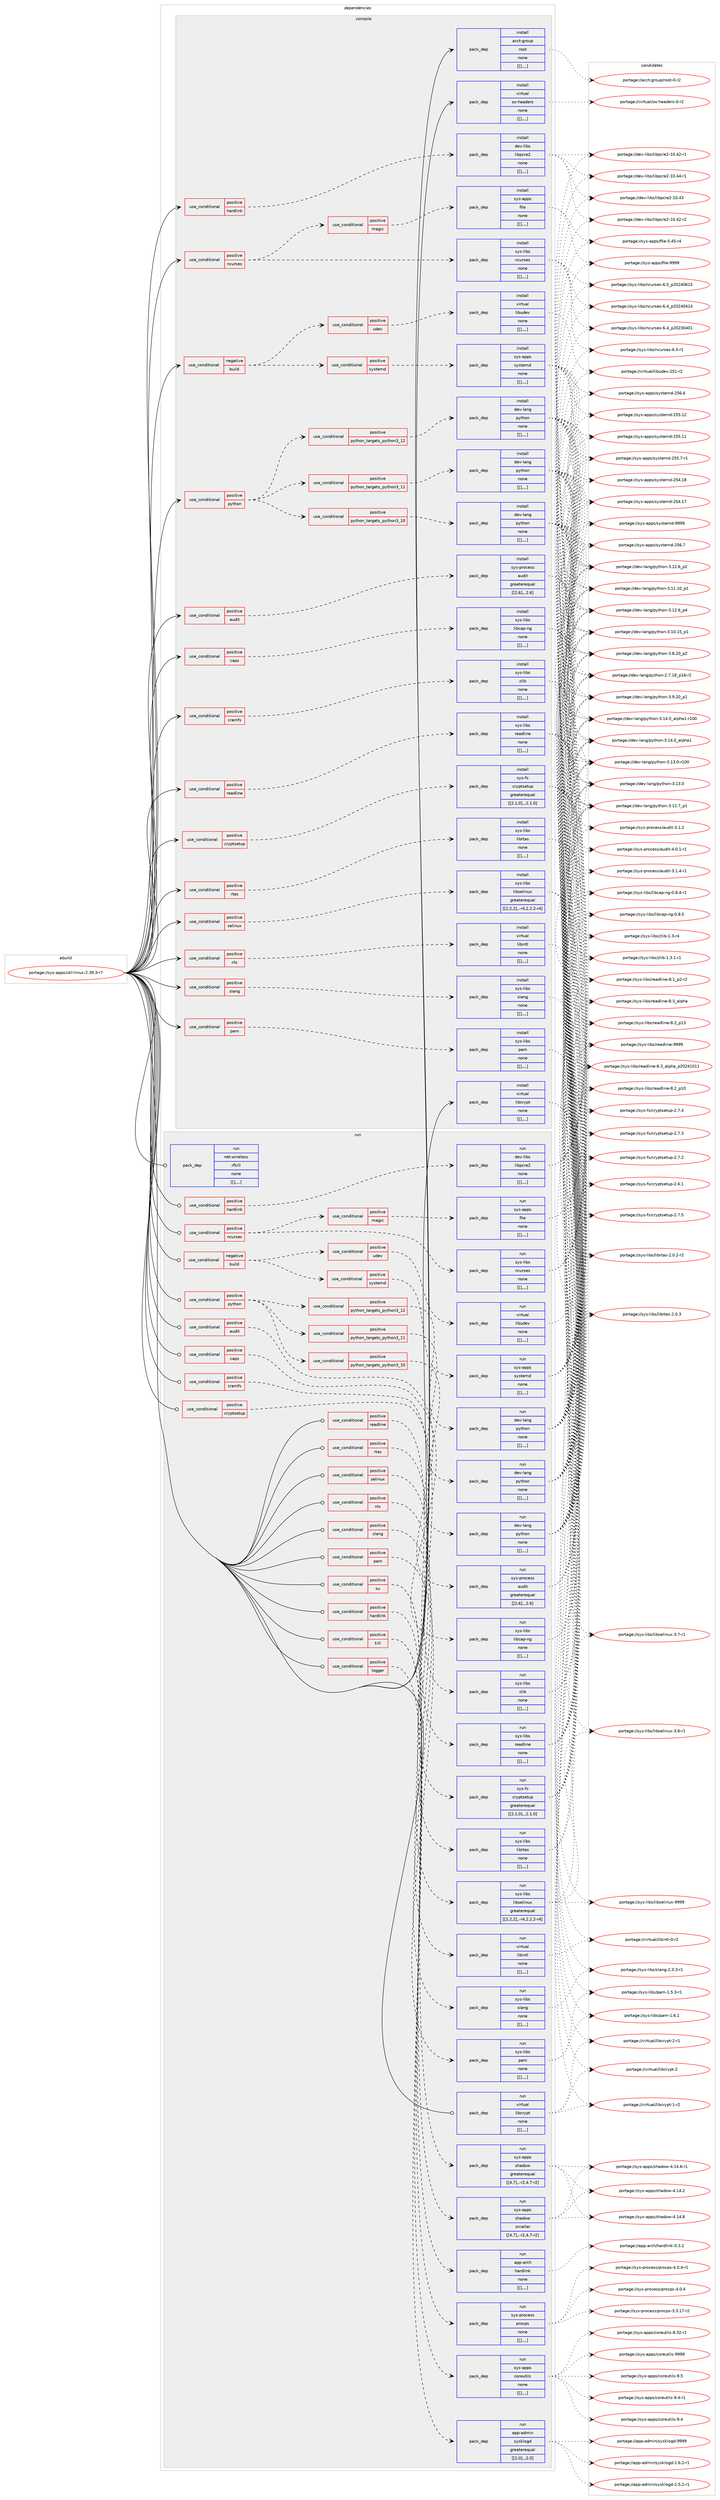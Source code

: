 digraph prolog {

# *************
# Graph options
# *************

newrank=true;
concentrate=true;
compound=true;
graph [rankdir=LR,fontname=Helvetica,fontsize=10,ranksep=1.5];#, ranksep=2.5, nodesep=0.2];
edge  [arrowhead=vee];
node  [fontname=Helvetica,fontsize=10];

# **********
# The ebuild
# **********

subgraph cluster_leftcol {
color=gray;
label=<<i>ebuild</i>>;
id [label="portage://sys-apps/util-linux-2.39.3-r7", color=red, width=4, href="../sys-apps/util-linux-2.39.3-r7.svg"];
}

# ****************
# The dependencies
# ****************

subgraph cluster_midcol {
color=gray;
label=<<i>dependencies</i>>;
subgraph cluster_compile {
fillcolor="#eeeeee";
style=filled;
label=<<i>compile</i>>;
subgraph cond119007 {
dependency447624 [label=<<TABLE BORDER="0" CELLBORDER="1" CELLSPACING="0" CELLPADDING="4"><TR><TD ROWSPAN="3" CELLPADDING="10">use_conditional</TD></TR><TR><TD>negative</TD></TR><TR><TD>build</TD></TR></TABLE>>, shape=none, color=red];
subgraph cond119014 {
dependency447686 [label=<<TABLE BORDER="0" CELLBORDER="1" CELLSPACING="0" CELLPADDING="4"><TR><TD ROWSPAN="3" CELLPADDING="10">use_conditional</TD></TR><TR><TD>positive</TD></TR><TR><TD>systemd</TD></TR></TABLE>>, shape=none, color=red];
subgraph pack325462 {
dependency447701 [label=<<TABLE BORDER="0" CELLBORDER="1" CELLSPACING="0" CELLPADDING="4" WIDTH="220"><TR><TD ROWSPAN="6" CELLPADDING="30">pack_dep</TD></TR><TR><TD WIDTH="110">install</TD></TR><TR><TD>sys-apps</TD></TR><TR><TD>systemd</TD></TR><TR><TD>none</TD></TR><TR><TD>[[],,,,]</TD></TR></TABLE>>, shape=none, color=blue];
}
dependency447686:e -> dependency447701:w [weight=20,style="dashed",arrowhead="vee"];
}
dependency447624:e -> dependency447686:w [weight=20,style="dashed",arrowhead="vee"];
subgraph cond119056 {
dependency447745 [label=<<TABLE BORDER="0" CELLBORDER="1" CELLSPACING="0" CELLPADDING="4"><TR><TD ROWSPAN="3" CELLPADDING="10">use_conditional</TD></TR><TR><TD>positive</TD></TR><TR><TD>udev</TD></TR></TABLE>>, shape=none, color=red];
subgraph pack325507 {
dependency447765 [label=<<TABLE BORDER="0" CELLBORDER="1" CELLSPACING="0" CELLPADDING="4" WIDTH="220"><TR><TD ROWSPAN="6" CELLPADDING="30">pack_dep</TD></TR><TR><TD WIDTH="110">install</TD></TR><TR><TD>virtual</TD></TR><TR><TD>libudev</TD></TR><TR><TD>none</TD></TR><TR><TD>[[],,,,]</TD></TR></TABLE>>, shape=none, color=blue];
}
dependency447745:e -> dependency447765:w [weight=20,style="dashed",arrowhead="vee"];
}
dependency447624:e -> dependency447745:w [weight=20,style="dashed",arrowhead="vee"];
}
id:e -> dependency447624:w [weight=20,style="solid",arrowhead="vee"];
subgraph cond119073 {
dependency447812 [label=<<TABLE BORDER="0" CELLBORDER="1" CELLSPACING="0" CELLPADDING="4"><TR><TD ROWSPAN="3" CELLPADDING="10">use_conditional</TD></TR><TR><TD>positive</TD></TR><TR><TD>audit</TD></TR></TABLE>>, shape=none, color=red];
subgraph pack325556 {
dependency447828 [label=<<TABLE BORDER="0" CELLBORDER="1" CELLSPACING="0" CELLPADDING="4" WIDTH="220"><TR><TD ROWSPAN="6" CELLPADDING="30">pack_dep</TD></TR><TR><TD WIDTH="110">install</TD></TR><TR><TD>sys-process</TD></TR><TR><TD>audit</TD></TR><TR><TD>greaterequal</TD></TR><TR><TD>[[2,6],,,2.6]</TD></TR></TABLE>>, shape=none, color=blue];
}
dependency447812:e -> dependency447828:w [weight=20,style="dashed",arrowhead="vee"];
}
id:e -> dependency447812:w [weight=20,style="solid",arrowhead="vee"];
subgraph cond119094 {
dependency447834 [label=<<TABLE BORDER="0" CELLBORDER="1" CELLSPACING="0" CELLPADDING="4"><TR><TD ROWSPAN="3" CELLPADDING="10">use_conditional</TD></TR><TR><TD>positive</TD></TR><TR><TD>caps</TD></TR></TABLE>>, shape=none, color=red];
subgraph pack325560 {
dependency447898 [label=<<TABLE BORDER="0" CELLBORDER="1" CELLSPACING="0" CELLPADDING="4" WIDTH="220"><TR><TD ROWSPAN="6" CELLPADDING="30">pack_dep</TD></TR><TR><TD WIDTH="110">install</TD></TR><TR><TD>sys-libs</TD></TR><TR><TD>libcap-ng</TD></TR><TR><TD>none</TD></TR><TR><TD>[[],,,,]</TD></TR></TABLE>>, shape=none, color=blue];
}
dependency447834:e -> dependency447898:w [weight=20,style="dashed",arrowhead="vee"];
}
id:e -> dependency447834:w [weight=20,style="solid",arrowhead="vee"];
subgraph cond119118 {
dependency447963 [label=<<TABLE BORDER="0" CELLBORDER="1" CELLSPACING="0" CELLPADDING="4"><TR><TD ROWSPAN="3" CELLPADDING="10">use_conditional</TD></TR><TR><TD>positive</TD></TR><TR><TD>cramfs</TD></TR></TABLE>>, shape=none, color=red];
subgraph pack325692 {
dependency448038 [label=<<TABLE BORDER="0" CELLBORDER="1" CELLSPACING="0" CELLPADDING="4" WIDTH="220"><TR><TD ROWSPAN="6" CELLPADDING="30">pack_dep</TD></TR><TR><TD WIDTH="110">install</TD></TR><TR><TD>sys-libs</TD></TR><TR><TD>zlib</TD></TR><TR><TD>none</TD></TR><TR><TD>[[],,,,]</TD></TR></TABLE>>, shape=none, color=blue];
}
dependency447963:e -> dependency448038:w [weight=20,style="dashed",arrowhead="vee"];
}
id:e -> dependency447963:w [weight=20,style="solid",arrowhead="vee"];
subgraph cond119170 {
dependency448137 [label=<<TABLE BORDER="0" CELLBORDER="1" CELLSPACING="0" CELLPADDING="4"><TR><TD ROWSPAN="3" CELLPADDING="10">use_conditional</TD></TR><TR><TD>positive</TD></TR><TR><TD>cryptsetup</TD></TR></TABLE>>, shape=none, color=red];
subgraph pack325778 {
dependency448201 [label=<<TABLE BORDER="0" CELLBORDER="1" CELLSPACING="0" CELLPADDING="4" WIDTH="220"><TR><TD ROWSPAN="6" CELLPADDING="30">pack_dep</TD></TR><TR><TD WIDTH="110">install</TD></TR><TR><TD>sys-fs</TD></TR><TR><TD>cryptsetup</TD></TR><TR><TD>greaterequal</TD></TR><TR><TD>[[2,1,0],,,2.1.0]</TD></TR></TABLE>>, shape=none, color=blue];
}
dependency448137:e -> dependency448201:w [weight=20,style="dashed",arrowhead="vee"];
}
id:e -> dependency448137:w [weight=20,style="solid",arrowhead="vee"];
subgraph cond119215 {
dependency448248 [label=<<TABLE BORDER="0" CELLBORDER="1" CELLSPACING="0" CELLPADDING="4"><TR><TD ROWSPAN="3" CELLPADDING="10">use_conditional</TD></TR><TR><TD>positive</TD></TR><TR><TD>hardlink</TD></TR></TABLE>>, shape=none, color=red];
subgraph pack325854 {
dependency448250 [label=<<TABLE BORDER="0" CELLBORDER="1" CELLSPACING="0" CELLPADDING="4" WIDTH="220"><TR><TD ROWSPAN="6" CELLPADDING="30">pack_dep</TD></TR><TR><TD WIDTH="110">install</TD></TR><TR><TD>dev-libs</TD></TR><TR><TD>libpcre2</TD></TR><TR><TD>none</TD></TR><TR><TD>[[],,,,]</TD></TR></TABLE>>, shape=none, color=blue];
}
dependency448248:e -> dependency448250:w [weight=20,style="dashed",arrowhead="vee"];
}
id:e -> dependency448248:w [weight=20,style="solid",arrowhead="vee"];
subgraph cond119229 {
dependency448316 [label=<<TABLE BORDER="0" CELLBORDER="1" CELLSPACING="0" CELLPADDING="4"><TR><TD ROWSPAN="3" CELLPADDING="10">use_conditional</TD></TR><TR><TD>positive</TD></TR><TR><TD>ncurses</TD></TR></TABLE>>, shape=none, color=red];
subgraph pack325931 {
dependency448425 [label=<<TABLE BORDER="0" CELLBORDER="1" CELLSPACING="0" CELLPADDING="4" WIDTH="220"><TR><TD ROWSPAN="6" CELLPADDING="30">pack_dep</TD></TR><TR><TD WIDTH="110">install</TD></TR><TR><TD>sys-libs</TD></TR><TR><TD>ncurses</TD></TR><TR><TD>none</TD></TR><TR><TD>[[],,,,]</TD></TR></TABLE>>, shape=none, color=blue];
}
dependency448316:e -> dependency448425:w [weight=20,style="dashed",arrowhead="vee"];
subgraph cond119265 {
dependency448550 [label=<<TABLE BORDER="0" CELLBORDER="1" CELLSPACING="0" CELLPADDING="4"><TR><TD ROWSPAN="3" CELLPADDING="10">use_conditional</TD></TR><TR><TD>positive</TD></TR><TR><TD>magic</TD></TR></TABLE>>, shape=none, color=red];
subgraph pack326085 {
dependency448592 [label=<<TABLE BORDER="0" CELLBORDER="1" CELLSPACING="0" CELLPADDING="4" WIDTH="220"><TR><TD ROWSPAN="6" CELLPADDING="30">pack_dep</TD></TR><TR><TD WIDTH="110">install</TD></TR><TR><TD>sys-apps</TD></TR><TR><TD>file</TD></TR><TR><TD>none</TD></TR><TR><TD>[[],,,,]</TD></TR></TABLE>>, shape=none, color=blue];
}
dependency448550:e -> dependency448592:w [weight=20,style="dashed",arrowhead="vee"];
}
dependency448316:e -> dependency448550:w [weight=20,style="dashed",arrowhead="vee"];
}
id:e -> dependency448316:w [weight=20,style="solid",arrowhead="vee"];
subgraph cond119315 {
dependency448619 [label=<<TABLE BORDER="0" CELLBORDER="1" CELLSPACING="0" CELLPADDING="4"><TR><TD ROWSPAN="3" CELLPADDING="10">use_conditional</TD></TR><TR><TD>positive</TD></TR><TR><TD>nls</TD></TR></TABLE>>, shape=none, color=red];
subgraph pack326136 {
dependency448667 [label=<<TABLE BORDER="0" CELLBORDER="1" CELLSPACING="0" CELLPADDING="4" WIDTH="220"><TR><TD ROWSPAN="6" CELLPADDING="30">pack_dep</TD></TR><TR><TD WIDTH="110">install</TD></TR><TR><TD>virtual</TD></TR><TR><TD>libintl</TD></TR><TR><TD>none</TD></TR><TR><TD>[[],,,,]</TD></TR></TABLE>>, shape=none, color=blue];
}
dependency448619:e -> dependency448667:w [weight=20,style="dashed",arrowhead="vee"];
}
id:e -> dependency448619:w [weight=20,style="solid",arrowhead="vee"];
subgraph cond119336 {
dependency448781 [label=<<TABLE BORDER="0" CELLBORDER="1" CELLSPACING="0" CELLPADDING="4"><TR><TD ROWSPAN="3" CELLPADDING="10">use_conditional</TD></TR><TR><TD>positive</TD></TR><TR><TD>pam</TD></TR></TABLE>>, shape=none, color=red];
subgraph pack326224 {
dependency448921 [label=<<TABLE BORDER="0" CELLBORDER="1" CELLSPACING="0" CELLPADDING="4" WIDTH="220"><TR><TD ROWSPAN="6" CELLPADDING="30">pack_dep</TD></TR><TR><TD WIDTH="110">install</TD></TR><TR><TD>sys-libs</TD></TR><TR><TD>pam</TD></TR><TR><TD>none</TD></TR><TR><TD>[[],,,,]</TD></TR></TABLE>>, shape=none, color=blue];
}
dependency448781:e -> dependency448921:w [weight=20,style="dashed",arrowhead="vee"];
}
id:e -> dependency448781:w [weight=20,style="solid",arrowhead="vee"];
subgraph cond119415 {
dependency449016 [label=<<TABLE BORDER="0" CELLBORDER="1" CELLSPACING="0" CELLPADDING="4"><TR><TD ROWSPAN="3" CELLPADDING="10">use_conditional</TD></TR><TR><TD>positive</TD></TR><TR><TD>python</TD></TR></TABLE>>, shape=none, color=red];
subgraph cond119445 {
dependency449039 [label=<<TABLE BORDER="0" CELLBORDER="1" CELLSPACING="0" CELLPADDING="4"><TR><TD ROWSPAN="3" CELLPADDING="10">use_conditional</TD></TR><TR><TD>positive</TD></TR><TR><TD>python_targets_python3_10</TD></TR></TABLE>>, shape=none, color=red];
subgraph pack326407 {
dependency449103 [label=<<TABLE BORDER="0" CELLBORDER="1" CELLSPACING="0" CELLPADDING="4" WIDTH="220"><TR><TD ROWSPAN="6" CELLPADDING="30">pack_dep</TD></TR><TR><TD WIDTH="110">install</TD></TR><TR><TD>dev-lang</TD></TR><TR><TD>python</TD></TR><TR><TD>none</TD></TR><TR><TD>[[],,,,]</TD></TR></TABLE>>, shape=none, color=blue];
}
dependency449039:e -> dependency449103:w [weight=20,style="dashed",arrowhead="vee"];
}
dependency449016:e -> dependency449039:w [weight=20,style="dashed",arrowhead="vee"];
subgraph cond119461 {
dependency449127 [label=<<TABLE BORDER="0" CELLBORDER="1" CELLSPACING="0" CELLPADDING="4"><TR><TD ROWSPAN="3" CELLPADDING="10">use_conditional</TD></TR><TR><TD>positive</TD></TR><TR><TD>python_targets_python3_11</TD></TR></TABLE>>, shape=none, color=red];
subgraph pack326472 {
dependency449130 [label=<<TABLE BORDER="0" CELLBORDER="1" CELLSPACING="0" CELLPADDING="4" WIDTH="220"><TR><TD ROWSPAN="6" CELLPADDING="30">pack_dep</TD></TR><TR><TD WIDTH="110">install</TD></TR><TR><TD>dev-lang</TD></TR><TR><TD>python</TD></TR><TR><TD>none</TD></TR><TR><TD>[[],,,,]</TD></TR></TABLE>>, shape=none, color=blue];
}
dependency449127:e -> dependency449130:w [weight=20,style="dashed",arrowhead="vee"];
}
dependency449016:e -> dependency449127:w [weight=20,style="dashed",arrowhead="vee"];
subgraph cond119471 {
dependency449136 [label=<<TABLE BORDER="0" CELLBORDER="1" CELLSPACING="0" CELLPADDING="4"><TR><TD ROWSPAN="3" CELLPADDING="10">use_conditional</TD></TR><TR><TD>positive</TD></TR><TR><TD>python_targets_python3_12</TD></TR></TABLE>>, shape=none, color=red];
subgraph pack326478 {
dependency449163 [label=<<TABLE BORDER="0" CELLBORDER="1" CELLSPACING="0" CELLPADDING="4" WIDTH="220"><TR><TD ROWSPAN="6" CELLPADDING="30">pack_dep</TD></TR><TR><TD WIDTH="110">install</TD></TR><TR><TD>dev-lang</TD></TR><TR><TD>python</TD></TR><TR><TD>none</TD></TR><TR><TD>[[],,,,]</TD></TR></TABLE>>, shape=none, color=blue];
}
dependency449136:e -> dependency449163:w [weight=20,style="dashed",arrowhead="vee"];
}
dependency449016:e -> dependency449136:w [weight=20,style="dashed",arrowhead="vee"];
}
id:e -> dependency449016:w [weight=20,style="solid",arrowhead="vee"];
subgraph cond119487 {
dependency449223 [label=<<TABLE BORDER="0" CELLBORDER="1" CELLSPACING="0" CELLPADDING="4"><TR><TD ROWSPAN="3" CELLPADDING="10">use_conditional</TD></TR><TR><TD>positive</TD></TR><TR><TD>readline</TD></TR></TABLE>>, shape=none, color=red];
subgraph pack326544 {
dependency449225 [label=<<TABLE BORDER="0" CELLBORDER="1" CELLSPACING="0" CELLPADDING="4" WIDTH="220"><TR><TD ROWSPAN="6" CELLPADDING="30">pack_dep</TD></TR><TR><TD WIDTH="110">install</TD></TR><TR><TD>sys-libs</TD></TR><TR><TD>readline</TD></TR><TR><TD>none</TD></TR><TR><TD>[[],,,,]</TD></TR></TABLE>>, shape=none, color=blue];
}
dependency449223:e -> dependency449225:w [weight=20,style="dashed",arrowhead="vee"];
}
id:e -> dependency449223:w [weight=20,style="solid",arrowhead="vee"];
subgraph cond119494 {
dependency449282 [label=<<TABLE BORDER="0" CELLBORDER="1" CELLSPACING="0" CELLPADDING="4"><TR><TD ROWSPAN="3" CELLPADDING="10">use_conditional</TD></TR><TR><TD>positive</TD></TR><TR><TD>rtas</TD></TR></TABLE>>, shape=none, color=red];
subgraph pack326576 {
dependency449314 [label=<<TABLE BORDER="0" CELLBORDER="1" CELLSPACING="0" CELLPADDING="4" WIDTH="220"><TR><TD ROWSPAN="6" CELLPADDING="30">pack_dep</TD></TR><TR><TD WIDTH="110">install</TD></TR><TR><TD>sys-libs</TD></TR><TR><TD>librtas</TD></TR><TR><TD>none</TD></TR><TR><TD>[[],,,,]</TD></TR></TABLE>>, shape=none, color=blue];
}
dependency449282:e -> dependency449314:w [weight=20,style="dashed",arrowhead="vee"];
}
id:e -> dependency449282:w [weight=20,style="solid",arrowhead="vee"];
subgraph cond119521 {
dependency449332 [label=<<TABLE BORDER="0" CELLBORDER="1" CELLSPACING="0" CELLPADDING="4"><TR><TD ROWSPAN="3" CELLPADDING="10">use_conditional</TD></TR><TR><TD>positive</TD></TR><TR><TD>selinux</TD></TR></TABLE>>, shape=none, color=red];
subgraph pack326621 {
dependency449386 [label=<<TABLE BORDER="0" CELLBORDER="1" CELLSPACING="0" CELLPADDING="4" WIDTH="220"><TR><TD ROWSPAN="6" CELLPADDING="30">pack_dep</TD></TR><TR><TD WIDTH="110">install</TD></TR><TR><TD>sys-libs</TD></TR><TR><TD>libselinux</TD></TR><TR><TD>greaterequal</TD></TR><TR><TD>[[2,2,2],,-r4,2.2.2-r4]</TD></TR></TABLE>>, shape=none, color=blue];
}
dependency449332:e -> dependency449386:w [weight=20,style="dashed",arrowhead="vee"];
}
id:e -> dependency449332:w [weight=20,style="solid",arrowhead="vee"];
subgraph cond119546 {
dependency449391 [label=<<TABLE BORDER="0" CELLBORDER="1" CELLSPACING="0" CELLPADDING="4"><TR><TD ROWSPAN="3" CELLPADDING="10">use_conditional</TD></TR><TR><TD>positive</TD></TR><TR><TD>slang</TD></TR></TABLE>>, shape=none, color=red];
subgraph pack326677 {
dependency449425 [label=<<TABLE BORDER="0" CELLBORDER="1" CELLSPACING="0" CELLPADDING="4" WIDTH="220"><TR><TD ROWSPAN="6" CELLPADDING="30">pack_dep</TD></TR><TR><TD WIDTH="110">install</TD></TR><TR><TD>sys-libs</TD></TR><TR><TD>slang</TD></TR><TR><TD>none</TD></TR><TR><TD>[[],,,,]</TD></TR></TABLE>>, shape=none, color=blue];
}
dependency449391:e -> dependency449425:w [weight=20,style="dashed",arrowhead="vee"];
}
id:e -> dependency449391:w [weight=20,style="solid",arrowhead="vee"];
subgraph pack326680 {
dependency449447 [label=<<TABLE BORDER="0" CELLBORDER="1" CELLSPACING="0" CELLPADDING="4" WIDTH="220"><TR><TD ROWSPAN="6" CELLPADDING="30">pack_dep</TD></TR><TR><TD WIDTH="110">install</TD></TR><TR><TD>acct-group</TD></TR><TR><TD>root</TD></TR><TR><TD>none</TD></TR><TR><TD>[[],,,,]</TD></TR></TABLE>>, shape=none, color=blue];
}
id:e -> dependency449447:w [weight=20,style="solid",arrowhead="vee"];
subgraph pack326706 {
dependency449508 [label=<<TABLE BORDER="0" CELLBORDER="1" CELLSPACING="0" CELLPADDING="4" WIDTH="220"><TR><TD ROWSPAN="6" CELLPADDING="30">pack_dep</TD></TR><TR><TD WIDTH="110">install</TD></TR><TR><TD>virtual</TD></TR><TR><TD>libcrypt</TD></TR><TR><TD>none</TD></TR><TR><TD>[[],,,,]</TD></TR></TABLE>>, shape=none, color=blue];
}
id:e -> dependency449508:w [weight=20,style="solid",arrowhead="vee"];
subgraph pack326739 {
dependency449513 [label=<<TABLE BORDER="0" CELLBORDER="1" CELLSPACING="0" CELLPADDING="4" WIDTH="220"><TR><TD ROWSPAN="6" CELLPADDING="30">pack_dep</TD></TR><TR><TD WIDTH="110">install</TD></TR><TR><TD>virtual</TD></TR><TR><TD>os-headers</TD></TR><TR><TD>none</TD></TR><TR><TD>[[],,,,]</TD></TR></TABLE>>, shape=none, color=blue];
}
id:e -> dependency449513:w [weight=20,style="solid",arrowhead="vee"];
}
subgraph cluster_compileandrun {
fillcolor="#eeeeee";
style=filled;
label=<<i>compile and run</i>>;
}
subgraph cluster_run {
fillcolor="#eeeeee";
style=filled;
label=<<i>run</i>>;
subgraph cond119612 {
dependency449598 [label=<<TABLE BORDER="0" CELLBORDER="1" CELLSPACING="0" CELLPADDING="4"><TR><TD ROWSPAN="3" CELLPADDING="10">use_conditional</TD></TR><TR><TD>negative</TD></TR><TR><TD>build</TD></TR></TABLE>>, shape=none, color=red];
subgraph cond119625 {
dependency449619 [label=<<TABLE BORDER="0" CELLBORDER="1" CELLSPACING="0" CELLPADDING="4"><TR><TD ROWSPAN="3" CELLPADDING="10">use_conditional</TD></TR><TR><TD>positive</TD></TR><TR><TD>systemd</TD></TR></TABLE>>, shape=none, color=red];
subgraph pack326851 {
dependency449710 [label=<<TABLE BORDER="0" CELLBORDER="1" CELLSPACING="0" CELLPADDING="4" WIDTH="220"><TR><TD ROWSPAN="6" CELLPADDING="30">pack_dep</TD></TR><TR><TD WIDTH="110">run</TD></TR><TR><TD>sys-apps</TD></TR><TR><TD>systemd</TD></TR><TR><TD>none</TD></TR><TR><TD>[[],,,,]</TD></TR></TABLE>>, shape=none, color=blue];
}
dependency449619:e -> dependency449710:w [weight=20,style="dashed",arrowhead="vee"];
}
dependency449598:e -> dependency449619:w [weight=20,style="dashed",arrowhead="vee"];
subgraph cond119659 {
dependency449719 [label=<<TABLE BORDER="0" CELLBORDER="1" CELLSPACING="0" CELLPADDING="4"><TR><TD ROWSPAN="3" CELLPADDING="10">use_conditional</TD></TR><TR><TD>positive</TD></TR><TR><TD>udev</TD></TR></TABLE>>, shape=none, color=red];
subgraph pack326868 {
dependency449723 [label=<<TABLE BORDER="0" CELLBORDER="1" CELLSPACING="0" CELLPADDING="4" WIDTH="220"><TR><TD ROWSPAN="6" CELLPADDING="30">pack_dep</TD></TR><TR><TD WIDTH="110">run</TD></TR><TR><TD>virtual</TD></TR><TR><TD>libudev</TD></TR><TR><TD>none</TD></TR><TR><TD>[[],,,,]</TD></TR></TABLE>>, shape=none, color=blue];
}
dependency449719:e -> dependency449723:w [weight=20,style="dashed",arrowhead="vee"];
}
dependency449598:e -> dependency449719:w [weight=20,style="dashed",arrowhead="vee"];
}
id:e -> dependency449598:w [weight=20,style="solid",arrowhead="odot"];
subgraph cond119668 {
dependency449771 [label=<<TABLE BORDER="0" CELLBORDER="1" CELLSPACING="0" CELLPADDING="4"><TR><TD ROWSPAN="3" CELLPADDING="10">use_conditional</TD></TR><TR><TD>positive</TD></TR><TR><TD>audit</TD></TR></TABLE>>, shape=none, color=red];
subgraph pack326901 {
dependency449807 [label=<<TABLE BORDER="0" CELLBORDER="1" CELLSPACING="0" CELLPADDING="4" WIDTH="220"><TR><TD ROWSPAN="6" CELLPADDING="30">pack_dep</TD></TR><TR><TD WIDTH="110">run</TD></TR><TR><TD>sys-process</TD></TR><TR><TD>audit</TD></TR><TR><TD>greaterequal</TD></TR><TR><TD>[[2,6],,,2.6]</TD></TR></TABLE>>, shape=none, color=blue];
}
dependency449771:e -> dependency449807:w [weight=20,style="dashed",arrowhead="vee"];
}
id:e -> dependency449771:w [weight=20,style="solid",arrowhead="odot"];
subgraph cond119703 {
dependency449844 [label=<<TABLE BORDER="0" CELLBORDER="1" CELLSPACING="0" CELLPADDING="4"><TR><TD ROWSPAN="3" CELLPADDING="10">use_conditional</TD></TR><TR><TD>positive</TD></TR><TR><TD>caps</TD></TR></TABLE>>, shape=none, color=red];
subgraph pack326980 {
dependency449917 [label=<<TABLE BORDER="0" CELLBORDER="1" CELLSPACING="0" CELLPADDING="4" WIDTH="220"><TR><TD ROWSPAN="6" CELLPADDING="30">pack_dep</TD></TR><TR><TD WIDTH="110">run</TD></TR><TR><TD>sys-libs</TD></TR><TR><TD>libcap-ng</TD></TR><TR><TD>none</TD></TR><TR><TD>[[],,,,]</TD></TR></TABLE>>, shape=none, color=blue];
}
dependency449844:e -> dependency449917:w [weight=20,style="dashed",arrowhead="vee"];
}
id:e -> dependency449844:w [weight=20,style="solid",arrowhead="odot"];
subgraph cond119746 {
dependency449939 [label=<<TABLE BORDER="0" CELLBORDER="1" CELLSPACING="0" CELLPADDING="4"><TR><TD ROWSPAN="3" CELLPADDING="10">use_conditional</TD></TR><TR><TD>positive</TD></TR><TR><TD>cramfs</TD></TR></TABLE>>, shape=none, color=red];
subgraph pack327007 {
dependency450000 [label=<<TABLE BORDER="0" CELLBORDER="1" CELLSPACING="0" CELLPADDING="4" WIDTH="220"><TR><TD ROWSPAN="6" CELLPADDING="30">pack_dep</TD></TR><TR><TD WIDTH="110">run</TD></TR><TR><TD>sys-libs</TD></TR><TR><TD>zlib</TD></TR><TR><TD>none</TD></TR><TR><TD>[[],,,,]</TD></TR></TABLE>>, shape=none, color=blue];
}
dependency449939:e -> dependency450000:w [weight=20,style="dashed",arrowhead="vee"];
}
id:e -> dependency449939:w [weight=20,style="solid",arrowhead="odot"];
subgraph cond119782 {
dependency450042 [label=<<TABLE BORDER="0" CELLBORDER="1" CELLSPACING="0" CELLPADDING="4"><TR><TD ROWSPAN="3" CELLPADDING="10">use_conditional</TD></TR><TR><TD>positive</TD></TR><TR><TD>cryptsetup</TD></TR></TABLE>>, shape=none, color=red];
subgraph pack327066 {
dependency450061 [label=<<TABLE BORDER="0" CELLBORDER="1" CELLSPACING="0" CELLPADDING="4" WIDTH="220"><TR><TD ROWSPAN="6" CELLPADDING="30">pack_dep</TD></TR><TR><TD WIDTH="110">run</TD></TR><TR><TD>sys-fs</TD></TR><TR><TD>cryptsetup</TD></TR><TR><TD>greaterequal</TD></TR><TR><TD>[[2,1,0],,,2.1.0]</TD></TR></TABLE>>, shape=none, color=blue];
}
dependency450042:e -> dependency450061:w [weight=20,style="dashed",arrowhead="vee"];
}
id:e -> dependency450042:w [weight=20,style="solid",arrowhead="odot"];
subgraph cond119805 {
dependency450081 [label=<<TABLE BORDER="0" CELLBORDER="1" CELLSPACING="0" CELLPADDING="4"><TR><TD ROWSPAN="3" CELLPADDING="10">use_conditional</TD></TR><TR><TD>positive</TD></TR><TR><TD>hardlink</TD></TR></TABLE>>, shape=none, color=red];
subgraph pack327081 {
dependency450083 [label=<<TABLE BORDER="0" CELLBORDER="1" CELLSPACING="0" CELLPADDING="4" WIDTH="220"><TR><TD ROWSPAN="6" CELLPADDING="30">pack_dep</TD></TR><TR><TD WIDTH="110">run</TD></TR><TR><TD>dev-libs</TD></TR><TR><TD>libpcre2</TD></TR><TR><TD>none</TD></TR><TR><TD>[[],,,,]</TD></TR></TABLE>>, shape=none, color=blue];
}
dependency450081:e -> dependency450083:w [weight=20,style="dashed",arrowhead="vee"];
}
id:e -> dependency450081:w [weight=20,style="solid",arrowhead="odot"];
subgraph cond119808 {
dependency450088 [label=<<TABLE BORDER="0" CELLBORDER="1" CELLSPACING="0" CELLPADDING="4"><TR><TD ROWSPAN="3" CELLPADDING="10">use_conditional</TD></TR><TR><TD>positive</TD></TR><TR><TD>hardlink</TD></TR></TABLE>>, shape=none, color=red];
subgraph pack327086 {
dependency450108 [label=<<TABLE BORDER="0" CELLBORDER="1" CELLSPACING="0" CELLPADDING="4" WIDTH="220"><TR><TD ROWSPAN="6" CELLPADDING="30">pack_dep</TD></TR><TR><TD WIDTH="110">run</TD></TR><TR><TD>app-arch</TD></TR><TR><TD>hardlink</TD></TR><TR><TD>none</TD></TR><TR><TD>[[],,,,]</TD></TR></TABLE>>, shape=none, color=blue];
}
dependency450088:e -> dependency450108:w [weight=20,style="dashed",arrowhead="vee"];
}
id:e -> dependency450088:w [weight=20,style="solid",arrowhead="odot"];
subgraph cond119826 {
dependency450147 [label=<<TABLE BORDER="0" CELLBORDER="1" CELLSPACING="0" CELLPADDING="4"><TR><TD ROWSPAN="3" CELLPADDING="10">use_conditional</TD></TR><TR><TD>positive</TD></TR><TR><TD>kill</TD></TR></TABLE>>, shape=none, color=red];
subgraph pack327137 {
dependency450185 [label=<<TABLE BORDER="0" CELLBORDER="1" CELLSPACING="0" CELLPADDING="4" WIDTH="220"><TR><TD ROWSPAN="6" CELLPADDING="30">pack_dep</TD></TR><TR><TD WIDTH="110">run</TD></TR><TR><TD>sys-apps</TD></TR><TR><TD>coreutils</TD></TR><TR><TD>none</TD></TR><TR><TD>[[],,,,]</TD></TR></TABLE>>, shape=none, color=blue];
}
dependency450147:e -> dependency450185:w [weight=20,style="dashed",arrowhead="vee"];
subgraph pack327165 {
dependency450205 [label=<<TABLE BORDER="0" CELLBORDER="1" CELLSPACING="0" CELLPADDING="4" WIDTH="220"><TR><TD ROWSPAN="6" CELLPADDING="30">pack_dep</TD></TR><TR><TD WIDTH="110">run</TD></TR><TR><TD>sys-process</TD></TR><TR><TD>procps</TD></TR><TR><TD>none</TD></TR><TR><TD>[[],,,,]</TD></TR></TABLE>>, shape=none, color=blue];
}
dependency450147:e -> dependency450205:w [weight=20,style="dashed",arrowhead="vee"];
}
id:e -> dependency450147:w [weight=20,style="solid",arrowhead="odot"];
subgraph cond119846 {
dependency450242 [label=<<TABLE BORDER="0" CELLBORDER="1" CELLSPACING="0" CELLPADDING="4"><TR><TD ROWSPAN="3" CELLPADDING="10">use_conditional</TD></TR><TR><TD>positive</TD></TR><TR><TD>logger</TD></TR></TABLE>>, shape=none, color=red];
subgraph pack327190 {
dependency450245 [label=<<TABLE BORDER="0" CELLBORDER="1" CELLSPACING="0" CELLPADDING="4" WIDTH="220"><TR><TD ROWSPAN="6" CELLPADDING="30">pack_dep</TD></TR><TR><TD WIDTH="110">run</TD></TR><TR><TD>app-admin</TD></TR><TR><TD>sysklogd</TD></TR><TR><TD>greaterequal</TD></TR><TR><TD>[[2,0],,,2.0]</TD></TR></TABLE>>, shape=none, color=blue];
}
dependency450242:e -> dependency450245:w [weight=20,style="dashed",arrowhead="vee"];
}
id:e -> dependency450242:w [weight=20,style="solid",arrowhead="odot"];
subgraph cond119859 {
dependency450301 [label=<<TABLE BORDER="0" CELLBORDER="1" CELLSPACING="0" CELLPADDING="4"><TR><TD ROWSPAN="3" CELLPADDING="10">use_conditional</TD></TR><TR><TD>positive</TD></TR><TR><TD>ncurses</TD></TR></TABLE>>, shape=none, color=red];
subgraph pack327225 {
dependency450314 [label=<<TABLE BORDER="0" CELLBORDER="1" CELLSPACING="0" CELLPADDING="4" WIDTH="220"><TR><TD ROWSPAN="6" CELLPADDING="30">pack_dep</TD></TR><TR><TD WIDTH="110">run</TD></TR><TR><TD>sys-libs</TD></TR><TR><TD>ncurses</TD></TR><TR><TD>none</TD></TR><TR><TD>[[],,,,]</TD></TR></TABLE>>, shape=none, color=blue];
}
dependency450301:e -> dependency450314:w [weight=20,style="dashed",arrowhead="vee"];
subgraph cond119892 {
dependency450364 [label=<<TABLE BORDER="0" CELLBORDER="1" CELLSPACING="0" CELLPADDING="4"><TR><TD ROWSPAN="3" CELLPADDING="10">use_conditional</TD></TR><TR><TD>positive</TD></TR><TR><TD>magic</TD></TR></TABLE>>, shape=none, color=red];
subgraph pack327263 {
dependency450365 [label=<<TABLE BORDER="0" CELLBORDER="1" CELLSPACING="0" CELLPADDING="4" WIDTH="220"><TR><TD ROWSPAN="6" CELLPADDING="30">pack_dep</TD></TR><TR><TD WIDTH="110">run</TD></TR><TR><TD>sys-apps</TD></TR><TR><TD>file</TD></TR><TR><TD>none</TD></TR><TR><TD>[[],,,,]</TD></TR></TABLE>>, shape=none, color=blue];
}
dependency450364:e -> dependency450365:w [weight=20,style="dashed",arrowhead="vee"];
}
dependency450301:e -> dependency450364:w [weight=20,style="dashed",arrowhead="vee"];
}
id:e -> dependency450301:w [weight=20,style="solid",arrowhead="odot"];
subgraph cond119903 {
dependency450392 [label=<<TABLE BORDER="0" CELLBORDER="1" CELLSPACING="0" CELLPADDING="4"><TR><TD ROWSPAN="3" CELLPADDING="10">use_conditional</TD></TR><TR><TD>positive</TD></TR><TR><TD>nls</TD></TR></TABLE>>, shape=none, color=red];
subgraph pack327280 {
dependency450411 [label=<<TABLE BORDER="0" CELLBORDER="1" CELLSPACING="0" CELLPADDING="4" WIDTH="220"><TR><TD ROWSPAN="6" CELLPADDING="30">pack_dep</TD></TR><TR><TD WIDTH="110">run</TD></TR><TR><TD>virtual</TD></TR><TR><TD>libintl</TD></TR><TR><TD>none</TD></TR><TR><TD>[[],,,,]</TD></TR></TABLE>>, shape=none, color=blue];
}
dependency450392:e -> dependency450411:w [weight=20,style="dashed",arrowhead="vee"];
}
id:e -> dependency450392:w [weight=20,style="solid",arrowhead="odot"];
subgraph cond119937 {
dependency450432 [label=<<TABLE BORDER="0" CELLBORDER="1" CELLSPACING="0" CELLPADDING="4"><TR><TD ROWSPAN="3" CELLPADDING="10">use_conditional</TD></TR><TR><TD>positive</TD></TR><TR><TD>pam</TD></TR></TABLE>>, shape=none, color=red];
subgraph pack327311 {
dependency450450 [label=<<TABLE BORDER="0" CELLBORDER="1" CELLSPACING="0" CELLPADDING="4" WIDTH="220"><TR><TD ROWSPAN="6" CELLPADDING="30">pack_dep</TD></TR><TR><TD WIDTH="110">run</TD></TR><TR><TD>sys-libs</TD></TR><TR><TD>pam</TD></TR><TR><TD>none</TD></TR><TR><TD>[[],,,,]</TD></TR></TABLE>>, shape=none, color=blue];
}
dependency450432:e -> dependency450450:w [weight=20,style="dashed",arrowhead="vee"];
}
id:e -> dependency450432:w [weight=20,style="solid",arrowhead="odot"];
subgraph cond119956 {
dependency450498 [label=<<TABLE BORDER="0" CELLBORDER="1" CELLSPACING="0" CELLPADDING="4"><TR><TD ROWSPAN="3" CELLPADDING="10">use_conditional</TD></TR><TR><TD>positive</TD></TR><TR><TD>python</TD></TR></TABLE>>, shape=none, color=red];
subgraph cond119979 {
dependency450530 [label=<<TABLE BORDER="0" CELLBORDER="1" CELLSPACING="0" CELLPADDING="4"><TR><TD ROWSPAN="3" CELLPADDING="10">use_conditional</TD></TR><TR><TD>positive</TD></TR><TR><TD>python_targets_python3_10</TD></TR></TABLE>>, shape=none, color=red];
subgraph pack327355 {
dependency450533 [label=<<TABLE BORDER="0" CELLBORDER="1" CELLSPACING="0" CELLPADDING="4" WIDTH="220"><TR><TD ROWSPAN="6" CELLPADDING="30">pack_dep</TD></TR><TR><TD WIDTH="110">run</TD></TR><TR><TD>dev-lang</TD></TR><TR><TD>python</TD></TR><TR><TD>none</TD></TR><TR><TD>[[],,,,]</TD></TR></TABLE>>, shape=none, color=blue];
}
dependency450530:e -> dependency450533:w [weight=20,style="dashed",arrowhead="vee"];
}
dependency450498:e -> dependency450530:w [weight=20,style="dashed",arrowhead="vee"];
subgraph cond119985 {
dependency450591 [label=<<TABLE BORDER="0" CELLBORDER="1" CELLSPACING="0" CELLPADDING="4"><TR><TD ROWSPAN="3" CELLPADDING="10">use_conditional</TD></TR><TR><TD>positive</TD></TR><TR><TD>python_targets_python3_11</TD></TR></TABLE>>, shape=none, color=red];
subgraph pack327399 {
dependency450668 [label=<<TABLE BORDER="0" CELLBORDER="1" CELLSPACING="0" CELLPADDING="4" WIDTH="220"><TR><TD ROWSPAN="6" CELLPADDING="30">pack_dep</TD></TR><TR><TD WIDTH="110">run</TD></TR><TR><TD>dev-lang</TD></TR><TR><TD>python</TD></TR><TR><TD>none</TD></TR><TR><TD>[[],,,,]</TD></TR></TABLE>>, shape=none, color=blue];
}
dependency450591:e -> dependency450668:w [weight=20,style="dashed",arrowhead="vee"];
}
dependency450498:e -> dependency450591:w [weight=20,style="dashed",arrowhead="vee"];
subgraph cond120041 {
dependency450709 [label=<<TABLE BORDER="0" CELLBORDER="1" CELLSPACING="0" CELLPADDING="4"><TR><TD ROWSPAN="3" CELLPADDING="10">use_conditional</TD></TR><TR><TD>positive</TD></TR><TR><TD>python_targets_python3_12</TD></TR></TABLE>>, shape=none, color=red];
subgraph pack327481 {
dependency450749 [label=<<TABLE BORDER="0" CELLBORDER="1" CELLSPACING="0" CELLPADDING="4" WIDTH="220"><TR><TD ROWSPAN="6" CELLPADDING="30">pack_dep</TD></TR><TR><TD WIDTH="110">run</TD></TR><TR><TD>dev-lang</TD></TR><TR><TD>python</TD></TR><TR><TD>none</TD></TR><TR><TD>[[],,,,]</TD></TR></TABLE>>, shape=none, color=blue];
}
dependency450709:e -> dependency450749:w [weight=20,style="dashed",arrowhead="vee"];
}
dependency450498:e -> dependency450709:w [weight=20,style="dashed",arrowhead="vee"];
}
id:e -> dependency450498:w [weight=20,style="solid",arrowhead="odot"];
subgraph cond120077 {
dependency450840 [label=<<TABLE BORDER="0" CELLBORDER="1" CELLSPACING="0" CELLPADDING="4"><TR><TD ROWSPAN="3" CELLPADDING="10">use_conditional</TD></TR><TR><TD>positive</TD></TR><TR><TD>readline</TD></TR></TABLE>>, shape=none, color=red];
subgraph pack327533 {
dependency450860 [label=<<TABLE BORDER="0" CELLBORDER="1" CELLSPACING="0" CELLPADDING="4" WIDTH="220"><TR><TD ROWSPAN="6" CELLPADDING="30">pack_dep</TD></TR><TR><TD WIDTH="110">run</TD></TR><TR><TD>sys-libs</TD></TR><TR><TD>readline</TD></TR><TR><TD>none</TD></TR><TR><TD>[[],,,,]</TD></TR></TABLE>>, shape=none, color=blue];
}
dependency450840:e -> dependency450860:w [weight=20,style="dashed",arrowhead="vee"];
}
id:e -> dependency450840:w [weight=20,style="solid",arrowhead="odot"];
subgraph cond120132 {
dependency450922 [label=<<TABLE BORDER="0" CELLBORDER="1" CELLSPACING="0" CELLPADDING="4"><TR><TD ROWSPAN="3" CELLPADDING="10">use_conditional</TD></TR><TR><TD>positive</TD></TR><TR><TD>rtas</TD></TR></TABLE>>, shape=none, color=red];
subgraph pack327595 {
dependency450955 [label=<<TABLE BORDER="0" CELLBORDER="1" CELLSPACING="0" CELLPADDING="4" WIDTH="220"><TR><TD ROWSPAN="6" CELLPADDING="30">pack_dep</TD></TR><TR><TD WIDTH="110">run</TD></TR><TR><TD>sys-libs</TD></TR><TR><TD>librtas</TD></TR><TR><TD>none</TD></TR><TR><TD>[[],,,,]</TD></TR></TABLE>>, shape=none, color=blue];
}
dependency450922:e -> dependency450955:w [weight=20,style="dashed",arrowhead="vee"];
}
id:e -> dependency450922:w [weight=20,style="solid",arrowhead="odot"];
subgraph cond120171 {
dependency451012 [label=<<TABLE BORDER="0" CELLBORDER="1" CELLSPACING="0" CELLPADDING="4"><TR><TD ROWSPAN="3" CELLPADDING="10">use_conditional</TD></TR><TR><TD>positive</TD></TR><TR><TD>selinux</TD></TR></TABLE>>, shape=none, color=red];
subgraph pack327647 {
dependency451054 [label=<<TABLE BORDER="0" CELLBORDER="1" CELLSPACING="0" CELLPADDING="4" WIDTH="220"><TR><TD ROWSPAN="6" CELLPADDING="30">pack_dep</TD></TR><TR><TD WIDTH="110">run</TD></TR><TR><TD>sys-libs</TD></TR><TR><TD>libselinux</TD></TR><TR><TD>greaterequal</TD></TR><TR><TD>[[2,2,2],,-r4,2.2.2-r4]</TD></TR></TABLE>>, shape=none, color=blue];
}
dependency451012:e -> dependency451054:w [weight=20,style="dashed",arrowhead="vee"];
}
id:e -> dependency451012:w [weight=20,style="solid",arrowhead="odot"];
subgraph cond120197 {
dependency451060 [label=<<TABLE BORDER="0" CELLBORDER="1" CELLSPACING="0" CELLPADDING="4"><TR><TD ROWSPAN="3" CELLPADDING="10">use_conditional</TD></TR><TR><TD>positive</TD></TR><TR><TD>slang</TD></TR></TABLE>>, shape=none, color=red];
subgraph pack327664 {
dependency451078 [label=<<TABLE BORDER="0" CELLBORDER="1" CELLSPACING="0" CELLPADDING="4" WIDTH="220"><TR><TD ROWSPAN="6" CELLPADDING="30">pack_dep</TD></TR><TR><TD WIDTH="110">run</TD></TR><TR><TD>sys-libs</TD></TR><TR><TD>slang</TD></TR><TR><TD>none</TD></TR><TR><TD>[[],,,,]</TD></TR></TABLE>>, shape=none, color=blue];
}
dependency451060:e -> dependency451078:w [weight=20,style="dashed",arrowhead="vee"];
}
id:e -> dependency451060:w [weight=20,style="solid",arrowhead="odot"];
subgraph cond120237 {
dependency451154 [label=<<TABLE BORDER="0" CELLBORDER="1" CELLSPACING="0" CELLPADDING="4"><TR><TD ROWSPAN="3" CELLPADDING="10">use_conditional</TD></TR><TR><TD>positive</TD></TR><TR><TD>su</TD></TR></TABLE>>, shape=none, color=red];
subgraph pack327760 {
dependency451213 [label=<<TABLE BORDER="0" CELLBORDER="1" CELLSPACING="0" CELLPADDING="4" WIDTH="220"><TR><TD ROWSPAN="6" CELLPADDING="30">pack_dep</TD></TR><TR><TD WIDTH="110">run</TD></TR><TR><TD>sys-apps</TD></TR><TR><TD>shadow</TD></TR><TR><TD>smaller</TD></TR><TR><TD>[[4,7],,-r2,4.7-r2]</TD></TR></TABLE>>, shape=none, color=blue];
}
dependency451154:e -> dependency451213:w [weight=20,style="dashed",arrowhead="vee"];
subgraph pack327800 {
dependency451294 [label=<<TABLE BORDER="0" CELLBORDER="1" CELLSPACING="0" CELLPADDING="4" WIDTH="220"><TR><TD ROWSPAN="6" CELLPADDING="30">pack_dep</TD></TR><TR><TD WIDTH="110">run</TD></TR><TR><TD>sys-apps</TD></TR><TR><TD>shadow</TD></TR><TR><TD>greaterequal</TD></TR><TR><TD>[[4,7],,-r2,4.7-r2]</TD></TR></TABLE>>, shape=none, color=blue];
}
dependency451154:e -> dependency451294:w [weight=20,style="dashed",arrowhead="vee"];
}
id:e -> dependency451154:w [weight=20,style="solid",arrowhead="odot"];
subgraph pack327818 {
dependency451303 [label=<<TABLE BORDER="0" CELLBORDER="1" CELLSPACING="0" CELLPADDING="4" WIDTH="220"><TR><TD ROWSPAN="6" CELLPADDING="30">pack_dep</TD></TR><TR><TD WIDTH="110">run</TD></TR><TR><TD>virtual</TD></TR><TR><TD>libcrypt</TD></TR><TR><TD>none</TD></TR><TR><TD>[[],,,,]</TD></TR></TABLE>>, shape=none, color=blue];
}
id:e -> dependency451303:w [weight=20,style="solid",arrowhead="odot"];
subgraph pack327855 {
dependency451347 [label=<<TABLE BORDER="0" CELLBORDER="1" CELLSPACING="0" CELLPADDING="4" WIDTH="220"><TR><TD ROWSPAN="6" CELLPADDING="30">pack_dep</TD></TR><TR><TD WIDTH="110">run</TD></TR><TR><TD>net-wireless</TD></TR><TR><TD>rfkill</TD></TR><TR><TD>none</TD></TR><TR><TD>[[],,,,]</TD></TR></TABLE>>, shape=none, color=blue];
}
id:e -> dependency451347:w [weight=20,style="solid",arrowhead="odot"];
}
}

# **************
# The candidates
# **************

subgraph cluster_choices {
rank=same;
color=gray;
label=<<i>candidates</i>>;

subgraph choice326834 {
color=black;
nodesep=1;
choice1151211154597112112115471151211151161011091004557575757 [label="portage://sys-apps/systemd-9999", color=red, width=4,href="../sys-apps/systemd-9999.svg"];
choice115121115459711211211547115121115116101109100455053544655 [label="portage://sys-apps/systemd-256.7", color=red, width=4,href="../sys-apps/systemd-256.7.svg"];
choice115121115459711211211547115121115116101109100455053544654 [label="portage://sys-apps/systemd-256.6", color=red, width=4,href="../sys-apps/systemd-256.6.svg"];
choice11512111545971121121154711512111511610110910045505353464950 [label="portage://sys-apps/systemd-255.12", color=red, width=4,href="../sys-apps/systemd-255.12.svg"];
choice11512111545971121121154711512111511610110910045505353464949 [label="portage://sys-apps/systemd-255.11", color=red, width=4,href="../sys-apps/systemd-255.11.svg"];
choice1151211154597112112115471151211151161011091004550535346554511449 [label="portage://sys-apps/systemd-255.7-r1", color=red, width=4,href="../sys-apps/systemd-255.7-r1.svg"];
choice11512111545971121121154711512111511610110910045505352464956 [label="portage://sys-apps/systemd-254.18", color=red, width=4,href="../sys-apps/systemd-254.18.svg"];
choice11512111545971121121154711512111511610110910045505352464955 [label="portage://sys-apps/systemd-254.17", color=red, width=4,href="../sys-apps/systemd-254.17.svg"];
dependency447701:e -> choice1151211154597112112115471151211151161011091004557575757:w [style=dotted,weight="100"];
dependency447701:e -> choice115121115459711211211547115121115116101109100455053544655:w [style=dotted,weight="100"];
dependency447701:e -> choice115121115459711211211547115121115116101109100455053544654:w [style=dotted,weight="100"];
dependency447701:e -> choice11512111545971121121154711512111511610110910045505353464950:w [style=dotted,weight="100"];
dependency447701:e -> choice11512111545971121121154711512111511610110910045505353464949:w [style=dotted,weight="100"];
dependency447701:e -> choice1151211154597112112115471151211151161011091004550535346554511449:w [style=dotted,weight="100"];
dependency447701:e -> choice11512111545971121121154711512111511610110910045505352464956:w [style=dotted,weight="100"];
dependency447701:e -> choice11512111545971121121154711512111511610110910045505352464955:w [style=dotted,weight="100"];
}
subgraph choice326842 {
color=black;
nodesep=1;
choice118105114116117971084710810598117100101118455053494511450 [label="portage://virtual/libudev-251-r2", color=red, width=4,href="../virtual/libudev-251-r2.svg"];
dependency447765:e -> choice118105114116117971084710810598117100101118455053494511450:w [style=dotted,weight="100"];
}
subgraph choice326876 {
color=black;
nodesep=1;
choice115121115451121141119910111511547971171001051164552464846494511449 [label="portage://sys-process/audit-4.0.1-r1", color=red, width=4,href="../sys-process/audit-4.0.1-r1.svg"];
choice115121115451121141119910111511547971171001051164551464946524511449 [label="portage://sys-process/audit-3.1.4-r1", color=red, width=4,href="../sys-process/audit-3.1.4-r1.svg"];
choice11512111545112114111991011151154797117100105116455146494650 [label="portage://sys-process/audit-3.1.2", color=red, width=4,href="../sys-process/audit-3.1.2.svg"];
dependency447828:e -> choice115121115451121141119910111511547971171001051164552464846494511449:w [style=dotted,weight="100"];
dependency447828:e -> choice115121115451121141119910111511547971171001051164551464946524511449:w [style=dotted,weight="100"];
dependency447828:e -> choice11512111545112114111991011151154797117100105116455146494650:w [style=dotted,weight="100"];
}
subgraph choice326878 {
color=black;
nodesep=1;
choice11512111545108105981154710810598999711245110103454846564653 [label="portage://sys-libs/libcap-ng-0.8.5", color=red, width=4,href="../sys-libs/libcap-ng-0.8.5.svg"];
choice115121115451081059811547108105989997112451101034548465646524511449 [label="portage://sys-libs/libcap-ng-0.8.4-r1", color=red, width=4,href="../sys-libs/libcap-ng-0.8.4-r1.svg"];
dependency447898:e -> choice11512111545108105981154710810598999711245110103454846564653:w [style=dotted,weight="100"];
dependency447898:e -> choice115121115451081059811547108105989997112451101034548465646524511449:w [style=dotted,weight="100"];
}
subgraph choice326879 {
color=black;
nodesep=1;
choice115121115451081059811547122108105984549465146494511449 [label="portage://sys-libs/zlib-1.3.1-r1", color=red, width=4,href="../sys-libs/zlib-1.3.1-r1.svg"];
choice11512111545108105981154712210810598454946514511452 [label="portage://sys-libs/zlib-1.3-r4", color=red, width=4,href="../sys-libs/zlib-1.3-r4.svg"];
dependency448038:e -> choice115121115451081059811547122108105984549465146494511449:w [style=dotted,weight="100"];
dependency448038:e -> choice11512111545108105981154712210810598454946514511452:w [style=dotted,weight="100"];
}
subgraph choice326891 {
color=black;
nodesep=1;
choice115121115451021154799114121112116115101116117112455046554653 [label="portage://sys-fs/cryptsetup-2.7.5", color=red, width=4,href="../sys-fs/cryptsetup-2.7.5.svg"];
choice115121115451021154799114121112116115101116117112455046554652 [label="portage://sys-fs/cryptsetup-2.7.4", color=red, width=4,href="../sys-fs/cryptsetup-2.7.4.svg"];
choice115121115451021154799114121112116115101116117112455046554651 [label="portage://sys-fs/cryptsetup-2.7.3", color=red, width=4,href="../sys-fs/cryptsetup-2.7.3.svg"];
choice115121115451021154799114121112116115101116117112455046554650 [label="portage://sys-fs/cryptsetup-2.7.2", color=red, width=4,href="../sys-fs/cryptsetup-2.7.2.svg"];
choice115121115451021154799114121112116115101116117112455046544649 [label="portage://sys-fs/cryptsetup-2.6.1", color=red, width=4,href="../sys-fs/cryptsetup-2.6.1.svg"];
dependency448201:e -> choice115121115451021154799114121112116115101116117112455046554653:w [style=dotted,weight="100"];
dependency448201:e -> choice115121115451021154799114121112116115101116117112455046554652:w [style=dotted,weight="100"];
dependency448201:e -> choice115121115451021154799114121112116115101116117112455046554651:w [style=dotted,weight="100"];
dependency448201:e -> choice115121115451021154799114121112116115101116117112455046554650:w [style=dotted,weight="100"];
dependency448201:e -> choice115121115451021154799114121112116115101116117112455046544649:w [style=dotted,weight="100"];
}
subgraph choice326895 {
color=black;
nodesep=1;
choice1001011184510810598115471081059811299114101504549484652524511449 [label="portage://dev-libs/libpcre2-10.44-r1", color=red, width=4,href="../dev-libs/libpcre2-10.44-r1.svg"];
choice100101118451081059811547108105981129911410150454948465251 [label="portage://dev-libs/libpcre2-10.43", color=red, width=4,href="../dev-libs/libpcre2-10.43.svg"];
choice1001011184510810598115471081059811299114101504549484652504511450 [label="portage://dev-libs/libpcre2-10.42-r2", color=red, width=4,href="../dev-libs/libpcre2-10.42-r2.svg"];
choice1001011184510810598115471081059811299114101504549484652504511449 [label="portage://dev-libs/libpcre2-10.42-r1", color=red, width=4,href="../dev-libs/libpcre2-10.42-r1.svg"];
dependency448250:e -> choice1001011184510810598115471081059811299114101504549484652524511449:w [style=dotted,weight="100"];
dependency448250:e -> choice100101118451081059811547108105981129911410150454948465251:w [style=dotted,weight="100"];
dependency448250:e -> choice1001011184510810598115471081059811299114101504549484652504511450:w [style=dotted,weight="100"];
dependency448250:e -> choice1001011184510810598115471081059811299114101504549484652504511449:w [style=dotted,weight="100"];
}
subgraph choice326900 {
color=black;
nodesep=1;
choice1151211154510810598115471109911711411510111545544653951125048505248544953 [label="portage://sys-libs/ncurses-6.5_p20240615", color=red, width=4,href="../sys-libs/ncurses-6.5_p20240615.svg"];
choice11512111545108105981154711099117114115101115455446534511449 [label="portage://sys-libs/ncurses-6.5-r1", color=red, width=4,href="../sys-libs/ncurses-6.5-r1.svg"];
choice1151211154510810598115471109911711411510111545544652951125048505248524952 [label="portage://sys-libs/ncurses-6.4_p20240414", color=red, width=4,href="../sys-libs/ncurses-6.4_p20240414.svg"];
choice1151211154510810598115471109911711411510111545544652951125048505148524849 [label="portage://sys-libs/ncurses-6.4_p20230401", color=red, width=4,href="../sys-libs/ncurses-6.4_p20230401.svg"];
dependency448425:e -> choice1151211154510810598115471109911711411510111545544653951125048505248544953:w [style=dotted,weight="100"];
dependency448425:e -> choice11512111545108105981154711099117114115101115455446534511449:w [style=dotted,weight="100"];
dependency448425:e -> choice1151211154510810598115471109911711411510111545544652951125048505248524952:w [style=dotted,weight="100"];
dependency448425:e -> choice1151211154510810598115471109911711411510111545544652951125048505148524849:w [style=dotted,weight="100"];
}
subgraph choice326912 {
color=black;
nodesep=1;
choice1151211154597112112115471021051081014557575757 [label="portage://sys-apps/file-9999", color=red, width=4,href="../sys-apps/file-9999.svg"];
choice11512111545971121121154710210510810145534652534511452 [label="portage://sys-apps/file-5.45-r4", color=red, width=4,href="../sys-apps/file-5.45-r4.svg"];
dependency448592:e -> choice1151211154597112112115471021051081014557575757:w [style=dotted,weight="100"];
dependency448592:e -> choice11512111545971121121154710210510810145534652534511452:w [style=dotted,weight="100"];
}
subgraph choice326926 {
color=black;
nodesep=1;
choice11810511411611797108471081059810511011610845484511450 [label="portage://virtual/libintl-0-r2", color=red, width=4,href="../virtual/libintl-0-r2.svg"];
dependency448667:e -> choice11810511411611797108471081059810511011610845484511450:w [style=dotted,weight="100"];
}
subgraph choice326931 {
color=black;
nodesep=1;
choice11512111545108105981154711297109454946544649 [label="portage://sys-libs/pam-1.6.1", color=red, width=4,href="../sys-libs/pam-1.6.1.svg"];
choice115121115451081059811547112971094549465346514511449 [label="portage://sys-libs/pam-1.5.3-r1", color=red, width=4,href="../sys-libs/pam-1.5.3-r1.svg"];
dependency448921:e -> choice11512111545108105981154711297109454946544649:w [style=dotted,weight="100"];
dependency448921:e -> choice115121115451081059811547112971094549465346514511449:w [style=dotted,weight="100"];
}
subgraph choice326950 {
color=black;
nodesep=1;
choice100101118451089711010347112121116104111110455146495246489597108112104974945114494848 [label="portage://dev-lang/python-3.14.0_alpha1-r100", color=red, width=4,href="../dev-lang/python-3.14.0_alpha1-r100.svg"];
choice1001011184510897110103471121211161041111104551464952464895971081121049749 [label="portage://dev-lang/python-3.14.0_alpha1", color=red, width=4,href="../dev-lang/python-3.14.0_alpha1.svg"];
choice1001011184510897110103471121211161041111104551464951464845114494848 [label="portage://dev-lang/python-3.13.0-r100", color=red, width=4,href="../dev-lang/python-3.13.0-r100.svg"];
choice10010111845108971101034711212111610411111045514649514648 [label="portage://dev-lang/python-3.13.0", color=red, width=4,href="../dev-lang/python-3.13.0.svg"];
choice100101118451089711010347112121116104111110455146495046559511249 [label="portage://dev-lang/python-3.12.7_p1", color=red, width=4,href="../dev-lang/python-3.12.7_p1.svg"];
choice100101118451089711010347112121116104111110455146495046549511252 [label="portage://dev-lang/python-3.12.6_p4", color=red, width=4,href="../dev-lang/python-3.12.6_p4.svg"];
choice100101118451089711010347112121116104111110455146495046549511250 [label="portage://dev-lang/python-3.12.6_p2", color=red, width=4,href="../dev-lang/python-3.12.6_p2.svg"];
choice10010111845108971101034711212111610411111045514649494649489511249 [label="portage://dev-lang/python-3.11.10_p1", color=red, width=4,href="../dev-lang/python-3.11.10_p1.svg"];
choice10010111845108971101034711212111610411111045514649484649539511249 [label="portage://dev-lang/python-3.10.15_p1", color=red, width=4,href="../dev-lang/python-3.10.15_p1.svg"];
choice100101118451089711010347112121116104111110455146574650489511249 [label="portage://dev-lang/python-3.9.20_p1", color=red, width=4,href="../dev-lang/python-3.9.20_p1.svg"];
choice100101118451089711010347112121116104111110455146564650489511250 [label="portage://dev-lang/python-3.8.20_p2", color=red, width=4,href="../dev-lang/python-3.8.20_p2.svg"];
choice100101118451089711010347112121116104111110455046554649569511249544511450 [label="portage://dev-lang/python-2.7.18_p16-r2", color=red, width=4,href="../dev-lang/python-2.7.18_p16-r2.svg"];
dependency449103:e -> choice100101118451089711010347112121116104111110455146495246489597108112104974945114494848:w [style=dotted,weight="100"];
dependency449103:e -> choice1001011184510897110103471121211161041111104551464952464895971081121049749:w [style=dotted,weight="100"];
dependency449103:e -> choice1001011184510897110103471121211161041111104551464951464845114494848:w [style=dotted,weight="100"];
dependency449103:e -> choice10010111845108971101034711212111610411111045514649514648:w [style=dotted,weight="100"];
dependency449103:e -> choice100101118451089711010347112121116104111110455146495046559511249:w [style=dotted,weight="100"];
dependency449103:e -> choice100101118451089711010347112121116104111110455146495046549511252:w [style=dotted,weight="100"];
dependency449103:e -> choice100101118451089711010347112121116104111110455146495046549511250:w [style=dotted,weight="100"];
dependency449103:e -> choice10010111845108971101034711212111610411111045514649494649489511249:w [style=dotted,weight="100"];
dependency449103:e -> choice10010111845108971101034711212111610411111045514649484649539511249:w [style=dotted,weight="100"];
dependency449103:e -> choice100101118451089711010347112121116104111110455146574650489511249:w [style=dotted,weight="100"];
dependency449103:e -> choice100101118451089711010347112121116104111110455146564650489511250:w [style=dotted,weight="100"];
dependency449103:e -> choice100101118451089711010347112121116104111110455046554649569511249544511450:w [style=dotted,weight="100"];
}
subgraph choice326968 {
color=black;
nodesep=1;
choice100101118451089711010347112121116104111110455146495246489597108112104974945114494848 [label="portage://dev-lang/python-3.14.0_alpha1-r100", color=red, width=4,href="../dev-lang/python-3.14.0_alpha1-r100.svg"];
choice1001011184510897110103471121211161041111104551464952464895971081121049749 [label="portage://dev-lang/python-3.14.0_alpha1", color=red, width=4,href="../dev-lang/python-3.14.0_alpha1.svg"];
choice1001011184510897110103471121211161041111104551464951464845114494848 [label="portage://dev-lang/python-3.13.0-r100", color=red, width=4,href="../dev-lang/python-3.13.0-r100.svg"];
choice10010111845108971101034711212111610411111045514649514648 [label="portage://dev-lang/python-3.13.0", color=red, width=4,href="../dev-lang/python-3.13.0.svg"];
choice100101118451089711010347112121116104111110455146495046559511249 [label="portage://dev-lang/python-3.12.7_p1", color=red, width=4,href="../dev-lang/python-3.12.7_p1.svg"];
choice100101118451089711010347112121116104111110455146495046549511252 [label="portage://dev-lang/python-3.12.6_p4", color=red, width=4,href="../dev-lang/python-3.12.6_p4.svg"];
choice100101118451089711010347112121116104111110455146495046549511250 [label="portage://dev-lang/python-3.12.6_p2", color=red, width=4,href="../dev-lang/python-3.12.6_p2.svg"];
choice10010111845108971101034711212111610411111045514649494649489511249 [label="portage://dev-lang/python-3.11.10_p1", color=red, width=4,href="../dev-lang/python-3.11.10_p1.svg"];
choice10010111845108971101034711212111610411111045514649484649539511249 [label="portage://dev-lang/python-3.10.15_p1", color=red, width=4,href="../dev-lang/python-3.10.15_p1.svg"];
choice100101118451089711010347112121116104111110455146574650489511249 [label="portage://dev-lang/python-3.9.20_p1", color=red, width=4,href="../dev-lang/python-3.9.20_p1.svg"];
choice100101118451089711010347112121116104111110455146564650489511250 [label="portage://dev-lang/python-3.8.20_p2", color=red, width=4,href="../dev-lang/python-3.8.20_p2.svg"];
choice100101118451089711010347112121116104111110455046554649569511249544511450 [label="portage://dev-lang/python-2.7.18_p16-r2", color=red, width=4,href="../dev-lang/python-2.7.18_p16-r2.svg"];
dependency449130:e -> choice100101118451089711010347112121116104111110455146495246489597108112104974945114494848:w [style=dotted,weight="100"];
dependency449130:e -> choice1001011184510897110103471121211161041111104551464952464895971081121049749:w [style=dotted,weight="100"];
dependency449130:e -> choice1001011184510897110103471121211161041111104551464951464845114494848:w [style=dotted,weight="100"];
dependency449130:e -> choice10010111845108971101034711212111610411111045514649514648:w [style=dotted,weight="100"];
dependency449130:e -> choice100101118451089711010347112121116104111110455146495046559511249:w [style=dotted,weight="100"];
dependency449130:e -> choice100101118451089711010347112121116104111110455146495046549511252:w [style=dotted,weight="100"];
dependency449130:e -> choice100101118451089711010347112121116104111110455146495046549511250:w [style=dotted,weight="100"];
dependency449130:e -> choice10010111845108971101034711212111610411111045514649494649489511249:w [style=dotted,weight="100"];
dependency449130:e -> choice10010111845108971101034711212111610411111045514649484649539511249:w [style=dotted,weight="100"];
dependency449130:e -> choice100101118451089711010347112121116104111110455146574650489511249:w [style=dotted,weight="100"];
dependency449130:e -> choice100101118451089711010347112121116104111110455146564650489511250:w [style=dotted,weight="100"];
dependency449130:e -> choice100101118451089711010347112121116104111110455046554649569511249544511450:w [style=dotted,weight="100"];
}
subgraph choice326980 {
color=black;
nodesep=1;
choice100101118451089711010347112121116104111110455146495246489597108112104974945114494848 [label="portage://dev-lang/python-3.14.0_alpha1-r100", color=red, width=4,href="../dev-lang/python-3.14.0_alpha1-r100.svg"];
choice1001011184510897110103471121211161041111104551464952464895971081121049749 [label="portage://dev-lang/python-3.14.0_alpha1", color=red, width=4,href="../dev-lang/python-3.14.0_alpha1.svg"];
choice1001011184510897110103471121211161041111104551464951464845114494848 [label="portage://dev-lang/python-3.13.0-r100", color=red, width=4,href="../dev-lang/python-3.13.0-r100.svg"];
choice10010111845108971101034711212111610411111045514649514648 [label="portage://dev-lang/python-3.13.0", color=red, width=4,href="../dev-lang/python-3.13.0.svg"];
choice100101118451089711010347112121116104111110455146495046559511249 [label="portage://dev-lang/python-3.12.7_p1", color=red, width=4,href="../dev-lang/python-3.12.7_p1.svg"];
choice100101118451089711010347112121116104111110455146495046549511252 [label="portage://dev-lang/python-3.12.6_p4", color=red, width=4,href="../dev-lang/python-3.12.6_p4.svg"];
choice100101118451089711010347112121116104111110455146495046549511250 [label="portage://dev-lang/python-3.12.6_p2", color=red, width=4,href="../dev-lang/python-3.12.6_p2.svg"];
choice10010111845108971101034711212111610411111045514649494649489511249 [label="portage://dev-lang/python-3.11.10_p1", color=red, width=4,href="../dev-lang/python-3.11.10_p1.svg"];
choice10010111845108971101034711212111610411111045514649484649539511249 [label="portage://dev-lang/python-3.10.15_p1", color=red, width=4,href="../dev-lang/python-3.10.15_p1.svg"];
choice100101118451089711010347112121116104111110455146574650489511249 [label="portage://dev-lang/python-3.9.20_p1", color=red, width=4,href="../dev-lang/python-3.9.20_p1.svg"];
choice100101118451089711010347112121116104111110455146564650489511250 [label="portage://dev-lang/python-3.8.20_p2", color=red, width=4,href="../dev-lang/python-3.8.20_p2.svg"];
choice100101118451089711010347112121116104111110455046554649569511249544511450 [label="portage://dev-lang/python-2.7.18_p16-r2", color=red, width=4,href="../dev-lang/python-2.7.18_p16-r2.svg"];
dependency449163:e -> choice100101118451089711010347112121116104111110455146495246489597108112104974945114494848:w [style=dotted,weight="100"];
dependency449163:e -> choice1001011184510897110103471121211161041111104551464952464895971081121049749:w [style=dotted,weight="100"];
dependency449163:e -> choice1001011184510897110103471121211161041111104551464951464845114494848:w [style=dotted,weight="100"];
dependency449163:e -> choice10010111845108971101034711212111610411111045514649514648:w [style=dotted,weight="100"];
dependency449163:e -> choice100101118451089711010347112121116104111110455146495046559511249:w [style=dotted,weight="100"];
dependency449163:e -> choice100101118451089711010347112121116104111110455146495046549511252:w [style=dotted,weight="100"];
dependency449163:e -> choice100101118451089711010347112121116104111110455146495046549511250:w [style=dotted,weight="100"];
dependency449163:e -> choice10010111845108971101034711212111610411111045514649494649489511249:w [style=dotted,weight="100"];
dependency449163:e -> choice10010111845108971101034711212111610411111045514649484649539511249:w [style=dotted,weight="100"];
dependency449163:e -> choice100101118451089711010347112121116104111110455146574650489511249:w [style=dotted,weight="100"];
dependency449163:e -> choice100101118451089711010347112121116104111110455146564650489511250:w [style=dotted,weight="100"];
dependency449163:e -> choice100101118451089711010347112121116104111110455046554649569511249544511450:w [style=dotted,weight="100"];
}
subgraph choice327008 {
color=black;
nodesep=1;
choice115121115451081059811547114101971001081051101014557575757 [label="portage://sys-libs/readline-9999", color=red, width=4,href="../sys-libs/readline-9999.svg"];
choice1151211154510810598115471141019710010810511010145564651959710811210497951125048505249484949 [label="portage://sys-libs/readline-8.3_alpha_p20241011", color=red, width=4,href="../sys-libs/readline-8.3_alpha_p20241011.svg"];
choice1151211154510810598115471141019710010810511010145564651959710811210497 [label="portage://sys-libs/readline-8.3_alpha", color=red, width=4,href="../sys-libs/readline-8.3_alpha.svg"];
choice1151211154510810598115471141019710010810511010145564650951124951 [label="portage://sys-libs/readline-8.2_p13", color=red, width=4,href="../sys-libs/readline-8.2_p13.svg"];
choice1151211154510810598115471141019710010810511010145564650951124948 [label="portage://sys-libs/readline-8.2_p10", color=red, width=4,href="../sys-libs/readline-8.2_p10.svg"];
choice115121115451081059811547114101971001081051101014556464995112504511450 [label="portage://sys-libs/readline-8.1_p2-r2", color=red, width=4,href="../sys-libs/readline-8.1_p2-r2.svg"];
dependency449225:e -> choice115121115451081059811547114101971001081051101014557575757:w [style=dotted,weight="100"];
dependency449225:e -> choice1151211154510810598115471141019710010810511010145564651959710811210497951125048505249484949:w [style=dotted,weight="100"];
dependency449225:e -> choice1151211154510810598115471141019710010810511010145564651959710811210497:w [style=dotted,weight="100"];
dependency449225:e -> choice1151211154510810598115471141019710010810511010145564650951124951:w [style=dotted,weight="100"];
dependency449225:e -> choice1151211154510810598115471141019710010810511010145564650951124948:w [style=dotted,weight="100"];
dependency449225:e -> choice115121115451081059811547114101971001081051101014556464995112504511450:w [style=dotted,weight="100"];
}
subgraph choice327014 {
color=black;
nodesep=1;
choice1151211154510810598115471081059811411697115455046484651 [label="portage://sys-libs/librtas-2.0.3", color=red, width=4,href="../sys-libs/librtas-2.0.3.svg"];
choice11512111545108105981154710810598114116971154550464846504511450 [label="portage://sys-libs/librtas-2.0.2-r2", color=red, width=4,href="../sys-libs/librtas-2.0.2-r2.svg"];
dependency449314:e -> choice1151211154510810598115471081059811411697115455046484651:w [style=dotted,weight="100"];
dependency449314:e -> choice11512111545108105981154710810598114116971154550464846504511450:w [style=dotted,weight="100"];
}
subgraph choice327016 {
color=black;
nodesep=1;
choice115121115451081059811547108105981151011081051101171204557575757 [label="portage://sys-libs/libselinux-9999", color=red, width=4,href="../sys-libs/libselinux-9999.svg"];
choice11512111545108105981154710810598115101108105110117120455146554511449 [label="portage://sys-libs/libselinux-3.7-r1", color=red, width=4,href="../sys-libs/libselinux-3.7-r1.svg"];
choice11512111545108105981154710810598115101108105110117120455146544511449 [label="portage://sys-libs/libselinux-3.6-r1", color=red, width=4,href="../sys-libs/libselinux-3.6-r1.svg"];
dependency449386:e -> choice115121115451081059811547108105981151011081051101171204557575757:w [style=dotted,weight="100"];
dependency449386:e -> choice11512111545108105981154710810598115101108105110117120455146554511449:w [style=dotted,weight="100"];
dependency449386:e -> choice11512111545108105981154710810598115101108105110117120455146544511449:w [style=dotted,weight="100"];
}
subgraph choice327034 {
color=black;
nodesep=1;
choice115121115451081059811547115108971101034550465146514511449 [label="portage://sys-libs/slang-2.3.3-r1", color=red, width=4,href="../sys-libs/slang-2.3.3-r1.svg"];
dependency449425:e -> choice115121115451081059811547115108971101034550465146514511449:w [style=dotted,weight="100"];
}
subgraph choice327041 {
color=black;
nodesep=1;
choice979999116451031141111171124711411111111645484511450 [label="portage://acct-group/root-0-r2", color=red, width=4,href="../acct-group/root-0-r2.svg"];
dependency449447:e -> choice979999116451031141111171124711411111111645484511450:w [style=dotted,weight="100"];
}
subgraph choice327056 {
color=black;
nodesep=1;
choice1181051141161179710847108105989911412111211645504511449 [label="portage://virtual/libcrypt-2-r1", color=red, width=4,href="../virtual/libcrypt-2-r1.svg"];
choice118105114116117971084710810598991141211121164550 [label="portage://virtual/libcrypt-2", color=red, width=4,href="../virtual/libcrypt-2.svg"];
choice1181051141161179710847108105989911412111211645494511450 [label="portage://virtual/libcrypt-1-r2", color=red, width=4,href="../virtual/libcrypt-1-r2.svg"];
dependency449508:e -> choice1181051141161179710847108105989911412111211645504511449:w [style=dotted,weight="100"];
dependency449508:e -> choice118105114116117971084710810598991141211121164550:w [style=dotted,weight="100"];
dependency449508:e -> choice1181051141161179710847108105989911412111211645494511450:w [style=dotted,weight="100"];
}
subgraph choice327080 {
color=black;
nodesep=1;
choice1181051141161179710847111115451041019710010111411545484511450 [label="portage://virtual/os-headers-0-r2", color=red, width=4,href="../virtual/os-headers-0-r2.svg"];
dependency449513:e -> choice1181051141161179710847111115451041019710010111411545484511450:w [style=dotted,weight="100"];
}
subgraph choice327083 {
color=black;
nodesep=1;
choice1151211154597112112115471151211151161011091004557575757 [label="portage://sys-apps/systemd-9999", color=red, width=4,href="../sys-apps/systemd-9999.svg"];
choice115121115459711211211547115121115116101109100455053544655 [label="portage://sys-apps/systemd-256.7", color=red, width=4,href="../sys-apps/systemd-256.7.svg"];
choice115121115459711211211547115121115116101109100455053544654 [label="portage://sys-apps/systemd-256.6", color=red, width=4,href="../sys-apps/systemd-256.6.svg"];
choice11512111545971121121154711512111511610110910045505353464950 [label="portage://sys-apps/systemd-255.12", color=red, width=4,href="../sys-apps/systemd-255.12.svg"];
choice11512111545971121121154711512111511610110910045505353464949 [label="portage://sys-apps/systemd-255.11", color=red, width=4,href="../sys-apps/systemd-255.11.svg"];
choice1151211154597112112115471151211151161011091004550535346554511449 [label="portage://sys-apps/systemd-255.7-r1", color=red, width=4,href="../sys-apps/systemd-255.7-r1.svg"];
choice11512111545971121121154711512111511610110910045505352464956 [label="portage://sys-apps/systemd-254.18", color=red, width=4,href="../sys-apps/systemd-254.18.svg"];
choice11512111545971121121154711512111511610110910045505352464955 [label="portage://sys-apps/systemd-254.17", color=red, width=4,href="../sys-apps/systemd-254.17.svg"];
dependency449710:e -> choice1151211154597112112115471151211151161011091004557575757:w [style=dotted,weight="100"];
dependency449710:e -> choice115121115459711211211547115121115116101109100455053544655:w [style=dotted,weight="100"];
dependency449710:e -> choice115121115459711211211547115121115116101109100455053544654:w [style=dotted,weight="100"];
dependency449710:e -> choice11512111545971121121154711512111511610110910045505353464950:w [style=dotted,weight="100"];
dependency449710:e -> choice11512111545971121121154711512111511610110910045505353464949:w [style=dotted,weight="100"];
dependency449710:e -> choice1151211154597112112115471151211151161011091004550535346554511449:w [style=dotted,weight="100"];
dependency449710:e -> choice11512111545971121121154711512111511610110910045505352464956:w [style=dotted,weight="100"];
dependency449710:e -> choice11512111545971121121154711512111511610110910045505352464955:w [style=dotted,weight="100"];
}
subgraph choice327104 {
color=black;
nodesep=1;
choice118105114116117971084710810598117100101118455053494511450 [label="portage://virtual/libudev-251-r2", color=red, width=4,href="../virtual/libudev-251-r2.svg"];
dependency449723:e -> choice118105114116117971084710810598117100101118455053494511450:w [style=dotted,weight="100"];
}
subgraph choice327120 {
color=black;
nodesep=1;
choice115121115451121141119910111511547971171001051164552464846494511449 [label="portage://sys-process/audit-4.0.1-r1", color=red, width=4,href="../sys-process/audit-4.0.1-r1.svg"];
choice115121115451121141119910111511547971171001051164551464946524511449 [label="portage://sys-process/audit-3.1.4-r1", color=red, width=4,href="../sys-process/audit-3.1.4-r1.svg"];
choice11512111545112114111991011151154797117100105116455146494650 [label="portage://sys-process/audit-3.1.2", color=red, width=4,href="../sys-process/audit-3.1.2.svg"];
dependency449807:e -> choice115121115451121141119910111511547971171001051164552464846494511449:w [style=dotted,weight="100"];
dependency449807:e -> choice115121115451121141119910111511547971171001051164551464946524511449:w [style=dotted,weight="100"];
dependency449807:e -> choice11512111545112114111991011151154797117100105116455146494650:w [style=dotted,weight="100"];
}
subgraph choice327172 {
color=black;
nodesep=1;
choice11512111545108105981154710810598999711245110103454846564653 [label="portage://sys-libs/libcap-ng-0.8.5", color=red, width=4,href="../sys-libs/libcap-ng-0.8.5.svg"];
choice115121115451081059811547108105989997112451101034548465646524511449 [label="portage://sys-libs/libcap-ng-0.8.4-r1", color=red, width=4,href="../sys-libs/libcap-ng-0.8.4-r1.svg"];
dependency449917:e -> choice11512111545108105981154710810598999711245110103454846564653:w [style=dotted,weight="100"];
dependency449917:e -> choice115121115451081059811547108105989997112451101034548465646524511449:w [style=dotted,weight="100"];
}
subgraph choice327184 {
color=black;
nodesep=1;
choice115121115451081059811547122108105984549465146494511449 [label="portage://sys-libs/zlib-1.3.1-r1", color=red, width=4,href="../sys-libs/zlib-1.3.1-r1.svg"];
choice11512111545108105981154712210810598454946514511452 [label="portage://sys-libs/zlib-1.3-r4", color=red, width=4,href="../sys-libs/zlib-1.3-r4.svg"];
dependency450000:e -> choice115121115451081059811547122108105984549465146494511449:w [style=dotted,weight="100"];
dependency450000:e -> choice11512111545108105981154712210810598454946514511452:w [style=dotted,weight="100"];
}
subgraph choice327203 {
color=black;
nodesep=1;
choice115121115451021154799114121112116115101116117112455046554653 [label="portage://sys-fs/cryptsetup-2.7.5", color=red, width=4,href="../sys-fs/cryptsetup-2.7.5.svg"];
choice115121115451021154799114121112116115101116117112455046554652 [label="portage://sys-fs/cryptsetup-2.7.4", color=red, width=4,href="../sys-fs/cryptsetup-2.7.4.svg"];
choice115121115451021154799114121112116115101116117112455046554651 [label="portage://sys-fs/cryptsetup-2.7.3", color=red, width=4,href="../sys-fs/cryptsetup-2.7.3.svg"];
choice115121115451021154799114121112116115101116117112455046554650 [label="portage://sys-fs/cryptsetup-2.7.2", color=red, width=4,href="../sys-fs/cryptsetup-2.7.2.svg"];
choice115121115451021154799114121112116115101116117112455046544649 [label="portage://sys-fs/cryptsetup-2.6.1", color=red, width=4,href="../sys-fs/cryptsetup-2.6.1.svg"];
dependency450061:e -> choice115121115451021154799114121112116115101116117112455046554653:w [style=dotted,weight="100"];
dependency450061:e -> choice115121115451021154799114121112116115101116117112455046554652:w [style=dotted,weight="100"];
dependency450061:e -> choice115121115451021154799114121112116115101116117112455046554651:w [style=dotted,weight="100"];
dependency450061:e -> choice115121115451021154799114121112116115101116117112455046554650:w [style=dotted,weight="100"];
dependency450061:e -> choice115121115451021154799114121112116115101116117112455046544649:w [style=dotted,weight="100"];
}
subgraph choice327208 {
color=black;
nodesep=1;
choice1001011184510810598115471081059811299114101504549484652524511449 [label="portage://dev-libs/libpcre2-10.44-r1", color=red, width=4,href="../dev-libs/libpcre2-10.44-r1.svg"];
choice100101118451081059811547108105981129911410150454948465251 [label="portage://dev-libs/libpcre2-10.43", color=red, width=4,href="../dev-libs/libpcre2-10.43.svg"];
choice1001011184510810598115471081059811299114101504549484652504511450 [label="portage://dev-libs/libpcre2-10.42-r2", color=red, width=4,href="../dev-libs/libpcre2-10.42-r2.svg"];
choice1001011184510810598115471081059811299114101504549484652504511449 [label="portage://dev-libs/libpcre2-10.42-r1", color=red, width=4,href="../dev-libs/libpcre2-10.42-r1.svg"];
dependency450083:e -> choice1001011184510810598115471081059811299114101504549484652524511449:w [style=dotted,weight="100"];
dependency450083:e -> choice100101118451081059811547108105981129911410150454948465251:w [style=dotted,weight="100"];
dependency450083:e -> choice1001011184510810598115471081059811299114101504549484652504511450:w [style=dotted,weight="100"];
dependency450083:e -> choice1001011184510810598115471081059811299114101504549484652504511449:w [style=dotted,weight="100"];
}
subgraph choice327214 {
color=black;
nodesep=1;
choice971121124597114991044710497114100108105110107454846514650 [label="portage://app-arch/hardlink-0.3.2", color=red, width=4,href="../app-arch/hardlink-0.3.2.svg"];
dependency450108:e -> choice971121124597114991044710497114100108105110107454846514650:w [style=dotted,weight="100"];
}
subgraph choice327217 {
color=black;
nodesep=1;
choice115121115459711211211547991111141011171161051081154557575757 [label="portage://sys-apps/coreutils-9999", color=red, width=4,href="../sys-apps/coreutils-9999.svg"];
choice1151211154597112112115479911111410111711610510811545574653 [label="portage://sys-apps/coreutils-9.5", color=red, width=4,href="../sys-apps/coreutils-9.5.svg"];
choice11512111545971121121154799111114101117116105108115455746524511449 [label="portage://sys-apps/coreutils-9.4-r1", color=red, width=4,href="../sys-apps/coreutils-9.4-r1.svg"];
choice1151211154597112112115479911111410111711610510811545574652 [label="portage://sys-apps/coreutils-9.4", color=red, width=4,href="../sys-apps/coreutils-9.4.svg"];
choice1151211154597112112115479911111410111711610510811545564651504511449 [label="portage://sys-apps/coreutils-8.32-r1", color=red, width=4,href="../sys-apps/coreutils-8.32-r1.svg"];
dependency450185:e -> choice115121115459711211211547991111141011171161051081154557575757:w [style=dotted,weight="100"];
dependency450185:e -> choice1151211154597112112115479911111410111711610510811545574653:w [style=dotted,weight="100"];
dependency450185:e -> choice11512111545971121121154799111114101117116105108115455746524511449:w [style=dotted,weight="100"];
dependency450185:e -> choice1151211154597112112115479911111410111711610510811545574652:w [style=dotted,weight="100"];
dependency450185:e -> choice1151211154597112112115479911111410111711610510811545564651504511449:w [style=dotted,weight="100"];
}
subgraph choice327229 {
color=black;
nodesep=1;
choice115121115451121141119910111511547112114111991121154552464846524511449 [label="portage://sys-process/procps-4.0.4-r1", color=red, width=4,href="../sys-process/procps-4.0.4-r1.svg"];
choice11512111545112114111991011151154711211411199112115455246484652 [label="portage://sys-process/procps-4.0.4", color=red, width=4,href="../sys-process/procps-4.0.4.svg"];
choice11512111545112114111991011151154711211411199112115455146514649554511450 [label="portage://sys-process/procps-3.3.17-r2", color=red, width=4,href="../sys-process/procps-3.3.17-r2.svg"];
dependency450205:e -> choice115121115451121141119910111511547112114111991121154552464846524511449:w [style=dotted,weight="100"];
dependency450205:e -> choice11512111545112114111991011151154711211411199112115455246484652:w [style=dotted,weight="100"];
dependency450205:e -> choice11512111545112114111991011151154711211411199112115455146514649554511450:w [style=dotted,weight="100"];
}
subgraph choice327241 {
color=black;
nodesep=1;
choice971121124597100109105110471151211151071081111031004557575757 [label="portage://app-admin/sysklogd-9999", color=red, width=4,href="../app-admin/sysklogd-9999.svg"];
choice971121124597100109105110471151211151071081111031004550465446504511449 [label="portage://app-admin/sysklogd-2.6.2-r1", color=red, width=4,href="../app-admin/sysklogd-2.6.2-r1.svg"];
choice971121124597100109105110471151211151071081111031004550465346504511449 [label="portage://app-admin/sysklogd-2.5.2-r1", color=red, width=4,href="../app-admin/sysklogd-2.5.2-r1.svg"];
dependency450245:e -> choice971121124597100109105110471151211151071081111031004557575757:w [style=dotted,weight="100"];
dependency450245:e -> choice971121124597100109105110471151211151071081111031004550465446504511449:w [style=dotted,weight="100"];
dependency450245:e -> choice971121124597100109105110471151211151071081111031004550465346504511449:w [style=dotted,weight="100"];
}
subgraph choice327247 {
color=black;
nodesep=1;
choice1151211154510810598115471109911711411510111545544653951125048505248544953 [label="portage://sys-libs/ncurses-6.5_p20240615", color=red, width=4,href="../sys-libs/ncurses-6.5_p20240615.svg"];
choice11512111545108105981154711099117114115101115455446534511449 [label="portage://sys-libs/ncurses-6.5-r1", color=red, width=4,href="../sys-libs/ncurses-6.5-r1.svg"];
choice1151211154510810598115471109911711411510111545544652951125048505248524952 [label="portage://sys-libs/ncurses-6.4_p20240414", color=red, width=4,href="../sys-libs/ncurses-6.4_p20240414.svg"];
choice1151211154510810598115471109911711411510111545544652951125048505148524849 [label="portage://sys-libs/ncurses-6.4_p20230401", color=red, width=4,href="../sys-libs/ncurses-6.4_p20230401.svg"];
dependency450314:e -> choice1151211154510810598115471109911711411510111545544653951125048505248544953:w [style=dotted,weight="100"];
dependency450314:e -> choice11512111545108105981154711099117114115101115455446534511449:w [style=dotted,weight="100"];
dependency450314:e -> choice1151211154510810598115471109911711411510111545544652951125048505248524952:w [style=dotted,weight="100"];
dependency450314:e -> choice1151211154510810598115471109911711411510111545544652951125048505148524849:w [style=dotted,weight="100"];
}
subgraph choice327252 {
color=black;
nodesep=1;
choice1151211154597112112115471021051081014557575757 [label="portage://sys-apps/file-9999", color=red, width=4,href="../sys-apps/file-9999.svg"];
choice11512111545971121121154710210510810145534652534511452 [label="portage://sys-apps/file-5.45-r4", color=red, width=4,href="../sys-apps/file-5.45-r4.svg"];
dependency450365:e -> choice1151211154597112112115471021051081014557575757:w [style=dotted,weight="100"];
dependency450365:e -> choice11512111545971121121154710210510810145534652534511452:w [style=dotted,weight="100"];
}
subgraph choice327272 {
color=black;
nodesep=1;
choice11810511411611797108471081059810511011610845484511450 [label="portage://virtual/libintl-0-r2", color=red, width=4,href="../virtual/libintl-0-r2.svg"];
dependency450411:e -> choice11810511411611797108471081059810511011610845484511450:w [style=dotted,weight="100"];
}
subgraph choice327290 {
color=black;
nodesep=1;
choice11512111545108105981154711297109454946544649 [label="portage://sys-libs/pam-1.6.1", color=red, width=4,href="../sys-libs/pam-1.6.1.svg"];
choice115121115451081059811547112971094549465346514511449 [label="portage://sys-libs/pam-1.5.3-r1", color=red, width=4,href="../sys-libs/pam-1.5.3-r1.svg"];
dependency450450:e -> choice11512111545108105981154711297109454946544649:w [style=dotted,weight="100"];
dependency450450:e -> choice115121115451081059811547112971094549465346514511449:w [style=dotted,weight="100"];
}
subgraph choice327294 {
color=black;
nodesep=1;
choice100101118451089711010347112121116104111110455146495246489597108112104974945114494848 [label="portage://dev-lang/python-3.14.0_alpha1-r100", color=red, width=4,href="../dev-lang/python-3.14.0_alpha1-r100.svg"];
choice1001011184510897110103471121211161041111104551464952464895971081121049749 [label="portage://dev-lang/python-3.14.0_alpha1", color=red, width=4,href="../dev-lang/python-3.14.0_alpha1.svg"];
choice1001011184510897110103471121211161041111104551464951464845114494848 [label="portage://dev-lang/python-3.13.0-r100", color=red, width=4,href="../dev-lang/python-3.13.0-r100.svg"];
choice10010111845108971101034711212111610411111045514649514648 [label="portage://dev-lang/python-3.13.0", color=red, width=4,href="../dev-lang/python-3.13.0.svg"];
choice100101118451089711010347112121116104111110455146495046559511249 [label="portage://dev-lang/python-3.12.7_p1", color=red, width=4,href="../dev-lang/python-3.12.7_p1.svg"];
choice100101118451089711010347112121116104111110455146495046549511252 [label="portage://dev-lang/python-3.12.6_p4", color=red, width=4,href="../dev-lang/python-3.12.6_p4.svg"];
choice100101118451089711010347112121116104111110455146495046549511250 [label="portage://dev-lang/python-3.12.6_p2", color=red, width=4,href="../dev-lang/python-3.12.6_p2.svg"];
choice10010111845108971101034711212111610411111045514649494649489511249 [label="portage://dev-lang/python-3.11.10_p1", color=red, width=4,href="../dev-lang/python-3.11.10_p1.svg"];
choice10010111845108971101034711212111610411111045514649484649539511249 [label="portage://dev-lang/python-3.10.15_p1", color=red, width=4,href="../dev-lang/python-3.10.15_p1.svg"];
choice100101118451089711010347112121116104111110455146574650489511249 [label="portage://dev-lang/python-3.9.20_p1", color=red, width=4,href="../dev-lang/python-3.9.20_p1.svg"];
choice100101118451089711010347112121116104111110455146564650489511250 [label="portage://dev-lang/python-3.8.20_p2", color=red, width=4,href="../dev-lang/python-3.8.20_p2.svg"];
choice100101118451089711010347112121116104111110455046554649569511249544511450 [label="portage://dev-lang/python-2.7.18_p16-r2", color=red, width=4,href="../dev-lang/python-2.7.18_p16-r2.svg"];
dependency450533:e -> choice100101118451089711010347112121116104111110455146495246489597108112104974945114494848:w [style=dotted,weight="100"];
dependency450533:e -> choice1001011184510897110103471121211161041111104551464952464895971081121049749:w [style=dotted,weight="100"];
dependency450533:e -> choice1001011184510897110103471121211161041111104551464951464845114494848:w [style=dotted,weight="100"];
dependency450533:e -> choice10010111845108971101034711212111610411111045514649514648:w [style=dotted,weight="100"];
dependency450533:e -> choice100101118451089711010347112121116104111110455146495046559511249:w [style=dotted,weight="100"];
dependency450533:e -> choice100101118451089711010347112121116104111110455146495046549511252:w [style=dotted,weight="100"];
dependency450533:e -> choice100101118451089711010347112121116104111110455146495046549511250:w [style=dotted,weight="100"];
dependency450533:e -> choice10010111845108971101034711212111610411111045514649494649489511249:w [style=dotted,weight="100"];
dependency450533:e -> choice10010111845108971101034711212111610411111045514649484649539511249:w [style=dotted,weight="100"];
dependency450533:e -> choice100101118451089711010347112121116104111110455146574650489511249:w [style=dotted,weight="100"];
dependency450533:e -> choice100101118451089711010347112121116104111110455146564650489511250:w [style=dotted,weight="100"];
dependency450533:e -> choice100101118451089711010347112121116104111110455046554649569511249544511450:w [style=dotted,weight="100"];
}
subgraph choice327341 {
color=black;
nodesep=1;
choice100101118451089711010347112121116104111110455146495246489597108112104974945114494848 [label="portage://dev-lang/python-3.14.0_alpha1-r100", color=red, width=4,href="../dev-lang/python-3.14.0_alpha1-r100.svg"];
choice1001011184510897110103471121211161041111104551464952464895971081121049749 [label="portage://dev-lang/python-3.14.0_alpha1", color=red, width=4,href="../dev-lang/python-3.14.0_alpha1.svg"];
choice1001011184510897110103471121211161041111104551464951464845114494848 [label="portage://dev-lang/python-3.13.0-r100", color=red, width=4,href="../dev-lang/python-3.13.0-r100.svg"];
choice10010111845108971101034711212111610411111045514649514648 [label="portage://dev-lang/python-3.13.0", color=red, width=4,href="../dev-lang/python-3.13.0.svg"];
choice100101118451089711010347112121116104111110455146495046559511249 [label="portage://dev-lang/python-3.12.7_p1", color=red, width=4,href="../dev-lang/python-3.12.7_p1.svg"];
choice100101118451089711010347112121116104111110455146495046549511252 [label="portage://dev-lang/python-3.12.6_p4", color=red, width=4,href="../dev-lang/python-3.12.6_p4.svg"];
choice100101118451089711010347112121116104111110455146495046549511250 [label="portage://dev-lang/python-3.12.6_p2", color=red, width=4,href="../dev-lang/python-3.12.6_p2.svg"];
choice10010111845108971101034711212111610411111045514649494649489511249 [label="portage://dev-lang/python-3.11.10_p1", color=red, width=4,href="../dev-lang/python-3.11.10_p1.svg"];
choice10010111845108971101034711212111610411111045514649484649539511249 [label="portage://dev-lang/python-3.10.15_p1", color=red, width=4,href="../dev-lang/python-3.10.15_p1.svg"];
choice100101118451089711010347112121116104111110455146574650489511249 [label="portage://dev-lang/python-3.9.20_p1", color=red, width=4,href="../dev-lang/python-3.9.20_p1.svg"];
choice100101118451089711010347112121116104111110455146564650489511250 [label="portage://dev-lang/python-3.8.20_p2", color=red, width=4,href="../dev-lang/python-3.8.20_p2.svg"];
choice100101118451089711010347112121116104111110455046554649569511249544511450 [label="portage://dev-lang/python-2.7.18_p16-r2", color=red, width=4,href="../dev-lang/python-2.7.18_p16-r2.svg"];
dependency450668:e -> choice100101118451089711010347112121116104111110455146495246489597108112104974945114494848:w [style=dotted,weight="100"];
dependency450668:e -> choice1001011184510897110103471121211161041111104551464952464895971081121049749:w [style=dotted,weight="100"];
dependency450668:e -> choice1001011184510897110103471121211161041111104551464951464845114494848:w [style=dotted,weight="100"];
dependency450668:e -> choice10010111845108971101034711212111610411111045514649514648:w [style=dotted,weight="100"];
dependency450668:e -> choice100101118451089711010347112121116104111110455146495046559511249:w [style=dotted,weight="100"];
dependency450668:e -> choice100101118451089711010347112121116104111110455146495046549511252:w [style=dotted,weight="100"];
dependency450668:e -> choice100101118451089711010347112121116104111110455146495046549511250:w [style=dotted,weight="100"];
dependency450668:e -> choice10010111845108971101034711212111610411111045514649494649489511249:w [style=dotted,weight="100"];
dependency450668:e -> choice10010111845108971101034711212111610411111045514649484649539511249:w [style=dotted,weight="100"];
dependency450668:e -> choice100101118451089711010347112121116104111110455146574650489511249:w [style=dotted,weight="100"];
dependency450668:e -> choice100101118451089711010347112121116104111110455146564650489511250:w [style=dotted,weight="100"];
dependency450668:e -> choice100101118451089711010347112121116104111110455046554649569511249544511450:w [style=dotted,weight="100"];
}
subgraph choice327359 {
color=black;
nodesep=1;
choice100101118451089711010347112121116104111110455146495246489597108112104974945114494848 [label="portage://dev-lang/python-3.14.0_alpha1-r100", color=red, width=4,href="../dev-lang/python-3.14.0_alpha1-r100.svg"];
choice1001011184510897110103471121211161041111104551464952464895971081121049749 [label="portage://dev-lang/python-3.14.0_alpha1", color=red, width=4,href="../dev-lang/python-3.14.0_alpha1.svg"];
choice1001011184510897110103471121211161041111104551464951464845114494848 [label="portage://dev-lang/python-3.13.0-r100", color=red, width=4,href="../dev-lang/python-3.13.0-r100.svg"];
choice10010111845108971101034711212111610411111045514649514648 [label="portage://dev-lang/python-3.13.0", color=red, width=4,href="../dev-lang/python-3.13.0.svg"];
choice100101118451089711010347112121116104111110455146495046559511249 [label="portage://dev-lang/python-3.12.7_p1", color=red, width=4,href="../dev-lang/python-3.12.7_p1.svg"];
choice100101118451089711010347112121116104111110455146495046549511252 [label="portage://dev-lang/python-3.12.6_p4", color=red, width=4,href="../dev-lang/python-3.12.6_p4.svg"];
choice100101118451089711010347112121116104111110455146495046549511250 [label="portage://dev-lang/python-3.12.6_p2", color=red, width=4,href="../dev-lang/python-3.12.6_p2.svg"];
choice10010111845108971101034711212111610411111045514649494649489511249 [label="portage://dev-lang/python-3.11.10_p1", color=red, width=4,href="../dev-lang/python-3.11.10_p1.svg"];
choice10010111845108971101034711212111610411111045514649484649539511249 [label="portage://dev-lang/python-3.10.15_p1", color=red, width=4,href="../dev-lang/python-3.10.15_p1.svg"];
choice100101118451089711010347112121116104111110455146574650489511249 [label="portage://dev-lang/python-3.9.20_p1", color=red, width=4,href="../dev-lang/python-3.9.20_p1.svg"];
choice100101118451089711010347112121116104111110455146564650489511250 [label="portage://dev-lang/python-3.8.20_p2", color=red, width=4,href="../dev-lang/python-3.8.20_p2.svg"];
choice100101118451089711010347112121116104111110455046554649569511249544511450 [label="portage://dev-lang/python-2.7.18_p16-r2", color=red, width=4,href="../dev-lang/python-2.7.18_p16-r2.svg"];
dependency450749:e -> choice100101118451089711010347112121116104111110455146495246489597108112104974945114494848:w [style=dotted,weight="100"];
dependency450749:e -> choice1001011184510897110103471121211161041111104551464952464895971081121049749:w [style=dotted,weight="100"];
dependency450749:e -> choice1001011184510897110103471121211161041111104551464951464845114494848:w [style=dotted,weight="100"];
dependency450749:e -> choice10010111845108971101034711212111610411111045514649514648:w [style=dotted,weight="100"];
dependency450749:e -> choice100101118451089711010347112121116104111110455146495046559511249:w [style=dotted,weight="100"];
dependency450749:e -> choice100101118451089711010347112121116104111110455146495046549511252:w [style=dotted,weight="100"];
dependency450749:e -> choice100101118451089711010347112121116104111110455146495046549511250:w [style=dotted,weight="100"];
dependency450749:e -> choice10010111845108971101034711212111610411111045514649494649489511249:w [style=dotted,weight="100"];
dependency450749:e -> choice10010111845108971101034711212111610411111045514649484649539511249:w [style=dotted,weight="100"];
dependency450749:e -> choice100101118451089711010347112121116104111110455146574650489511249:w [style=dotted,weight="100"];
dependency450749:e -> choice100101118451089711010347112121116104111110455146564650489511250:w [style=dotted,weight="100"];
dependency450749:e -> choice100101118451089711010347112121116104111110455046554649569511249544511450:w [style=dotted,weight="100"];
}
subgraph choice327370 {
color=black;
nodesep=1;
choice115121115451081059811547114101971001081051101014557575757 [label="portage://sys-libs/readline-9999", color=red, width=4,href="../sys-libs/readline-9999.svg"];
choice1151211154510810598115471141019710010810511010145564651959710811210497951125048505249484949 [label="portage://sys-libs/readline-8.3_alpha_p20241011", color=red, width=4,href="../sys-libs/readline-8.3_alpha_p20241011.svg"];
choice1151211154510810598115471141019710010810511010145564651959710811210497 [label="portage://sys-libs/readline-8.3_alpha", color=red, width=4,href="../sys-libs/readline-8.3_alpha.svg"];
choice1151211154510810598115471141019710010810511010145564650951124951 [label="portage://sys-libs/readline-8.2_p13", color=red, width=4,href="../sys-libs/readline-8.2_p13.svg"];
choice1151211154510810598115471141019710010810511010145564650951124948 [label="portage://sys-libs/readline-8.2_p10", color=red, width=4,href="../sys-libs/readline-8.2_p10.svg"];
choice115121115451081059811547114101971001081051101014556464995112504511450 [label="portage://sys-libs/readline-8.1_p2-r2", color=red, width=4,href="../sys-libs/readline-8.1_p2-r2.svg"];
dependency450860:e -> choice115121115451081059811547114101971001081051101014557575757:w [style=dotted,weight="100"];
dependency450860:e -> choice1151211154510810598115471141019710010810511010145564651959710811210497951125048505249484949:w [style=dotted,weight="100"];
dependency450860:e -> choice1151211154510810598115471141019710010810511010145564651959710811210497:w [style=dotted,weight="100"];
dependency450860:e -> choice1151211154510810598115471141019710010810511010145564650951124951:w [style=dotted,weight="100"];
dependency450860:e -> choice1151211154510810598115471141019710010810511010145564650951124948:w [style=dotted,weight="100"];
dependency450860:e -> choice115121115451081059811547114101971001081051101014556464995112504511450:w [style=dotted,weight="100"];
}
subgraph choice327391 {
color=black;
nodesep=1;
choice1151211154510810598115471081059811411697115455046484651 [label="portage://sys-libs/librtas-2.0.3", color=red, width=4,href="../sys-libs/librtas-2.0.3.svg"];
choice11512111545108105981154710810598114116971154550464846504511450 [label="portage://sys-libs/librtas-2.0.2-r2", color=red, width=4,href="../sys-libs/librtas-2.0.2-r2.svg"];
dependency450955:e -> choice1151211154510810598115471081059811411697115455046484651:w [style=dotted,weight="100"];
dependency450955:e -> choice11512111545108105981154710810598114116971154550464846504511450:w [style=dotted,weight="100"];
}
subgraph choice327392 {
color=black;
nodesep=1;
choice115121115451081059811547108105981151011081051101171204557575757 [label="portage://sys-libs/libselinux-9999", color=red, width=4,href="../sys-libs/libselinux-9999.svg"];
choice11512111545108105981154710810598115101108105110117120455146554511449 [label="portage://sys-libs/libselinux-3.7-r1", color=red, width=4,href="../sys-libs/libselinux-3.7-r1.svg"];
choice11512111545108105981154710810598115101108105110117120455146544511449 [label="portage://sys-libs/libselinux-3.6-r1", color=red, width=4,href="../sys-libs/libselinux-3.6-r1.svg"];
dependency451054:e -> choice115121115451081059811547108105981151011081051101171204557575757:w [style=dotted,weight="100"];
dependency451054:e -> choice11512111545108105981154710810598115101108105110117120455146554511449:w [style=dotted,weight="100"];
dependency451054:e -> choice11512111545108105981154710810598115101108105110117120455146544511449:w [style=dotted,weight="100"];
}
subgraph choice327459 {
color=black;
nodesep=1;
choice115121115451081059811547115108971101034550465146514511449 [label="portage://sys-libs/slang-2.3.3-r1", color=red, width=4,href="../sys-libs/slang-2.3.3-r1.svg"];
dependency451078:e -> choice115121115451081059811547115108971101034550465146514511449:w [style=dotted,weight="100"];
}
subgraph choice327499 {
color=black;
nodesep=1;
choice1151211154597112112115471151049710011111945524649524656 [label="portage://sys-apps/shadow-4.14.8", color=red, width=4,href="../sys-apps/shadow-4.14.8.svg"];
choice11512111545971121121154711510497100111119455246495246544511449 [label="portage://sys-apps/shadow-4.14.6-r1", color=red, width=4,href="../sys-apps/shadow-4.14.6-r1.svg"];
choice1151211154597112112115471151049710011111945524649524650 [label="portage://sys-apps/shadow-4.14.2", color=red, width=4,href="../sys-apps/shadow-4.14.2.svg"];
dependency451213:e -> choice1151211154597112112115471151049710011111945524649524656:w [style=dotted,weight="100"];
dependency451213:e -> choice11512111545971121121154711510497100111119455246495246544511449:w [style=dotted,weight="100"];
dependency451213:e -> choice1151211154597112112115471151049710011111945524649524650:w [style=dotted,weight="100"];
}
subgraph choice327507 {
color=black;
nodesep=1;
choice1151211154597112112115471151049710011111945524649524656 [label="portage://sys-apps/shadow-4.14.8", color=red, width=4,href="../sys-apps/shadow-4.14.8.svg"];
choice11512111545971121121154711510497100111119455246495246544511449 [label="portage://sys-apps/shadow-4.14.6-r1", color=red, width=4,href="../sys-apps/shadow-4.14.6-r1.svg"];
choice1151211154597112112115471151049710011111945524649524650 [label="portage://sys-apps/shadow-4.14.2", color=red, width=4,href="../sys-apps/shadow-4.14.2.svg"];
dependency451294:e -> choice1151211154597112112115471151049710011111945524649524656:w [style=dotted,weight="100"];
dependency451294:e -> choice11512111545971121121154711510497100111119455246495246544511449:w [style=dotted,weight="100"];
dependency451294:e -> choice1151211154597112112115471151049710011111945524649524650:w [style=dotted,weight="100"];
}
subgraph choice327509 {
color=black;
nodesep=1;
choice1181051141161179710847108105989911412111211645504511449 [label="portage://virtual/libcrypt-2-r1", color=red, width=4,href="../virtual/libcrypt-2-r1.svg"];
choice118105114116117971084710810598991141211121164550 [label="portage://virtual/libcrypt-2", color=red, width=4,href="../virtual/libcrypt-2.svg"];
choice1181051141161179710847108105989911412111211645494511450 [label="portage://virtual/libcrypt-1-r2", color=red, width=4,href="../virtual/libcrypt-1-r2.svg"];
dependency451303:e -> choice1181051141161179710847108105989911412111211645504511449:w [style=dotted,weight="100"];
dependency451303:e -> choice118105114116117971084710810598991141211121164550:w [style=dotted,weight="100"];
dependency451303:e -> choice1181051141161179710847108105989911412111211645494511450:w [style=dotted,weight="100"];
}
subgraph choice327518 {
color=black;
nodesep=1;
}
}

}
